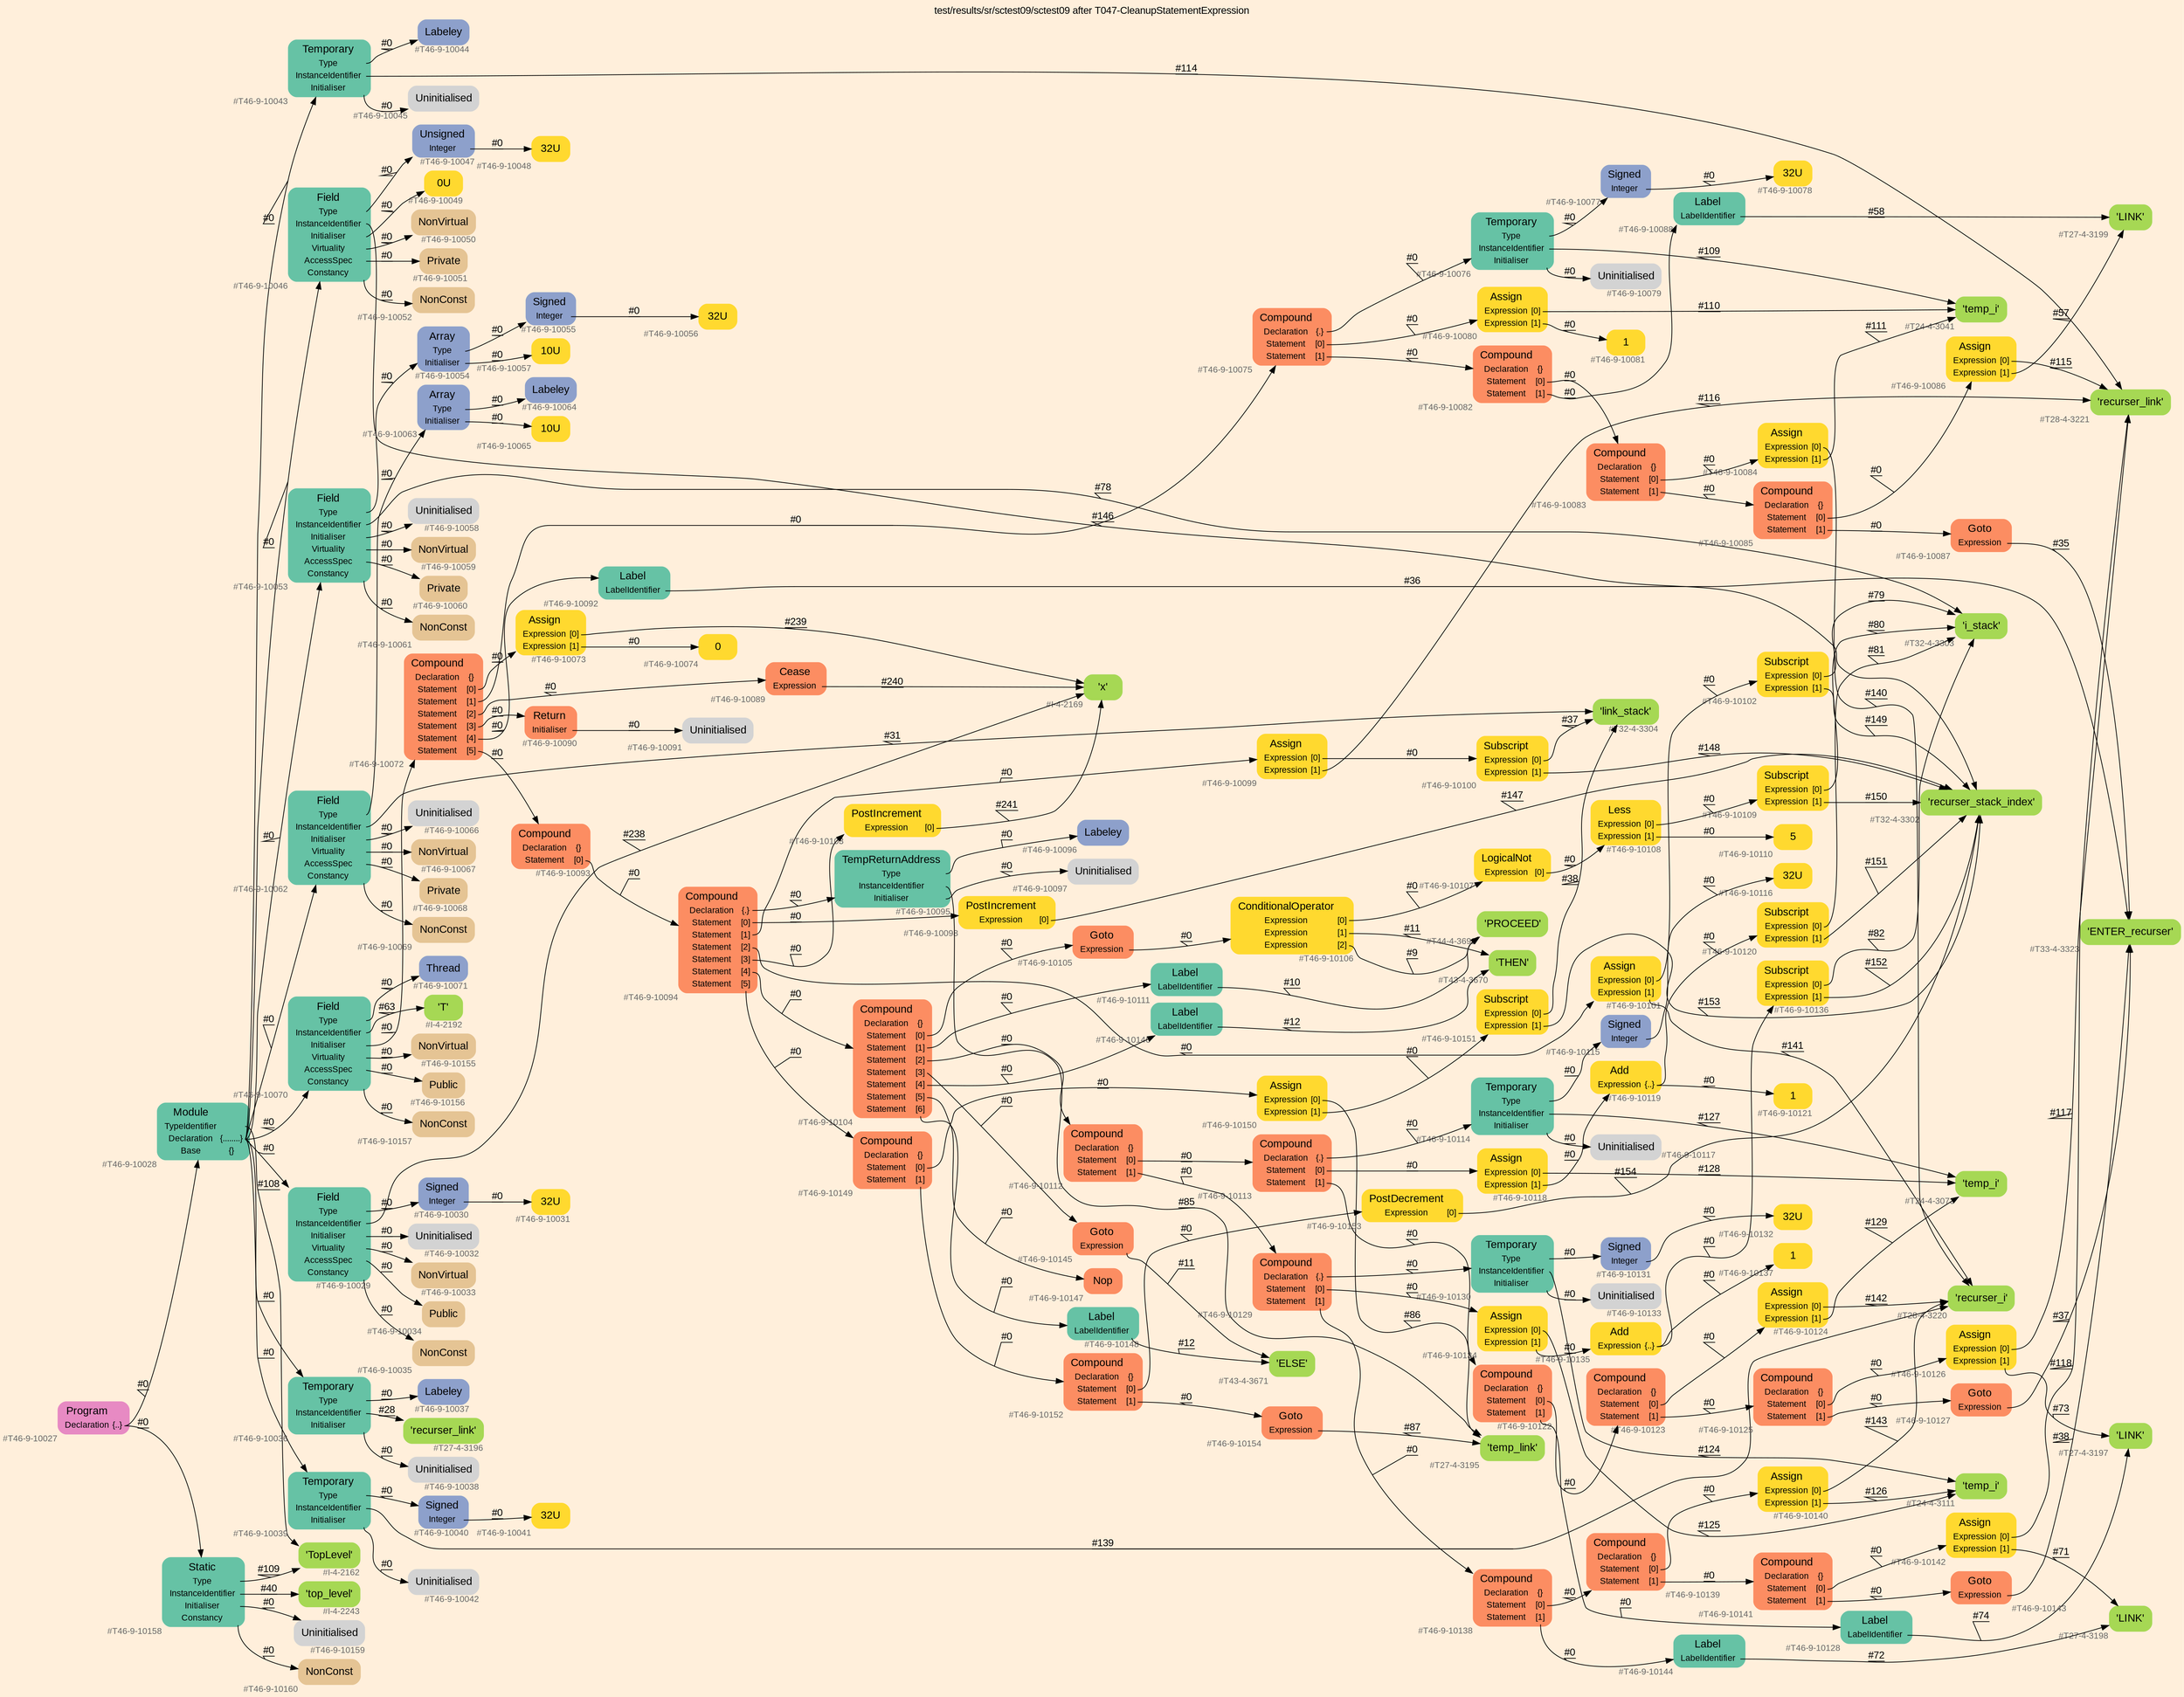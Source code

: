 digraph "test/results/sr/sctest09/sctest09 after T047-CleanupStatementExpression" {
label = "test/results/sr/sctest09/sctest09 after T047-CleanupStatementExpression"
labelloc = t
graph [
    rankdir = "LR"
    ranksep = 0.3
    bgcolor = antiquewhite1
    color = black
    fontcolor = black
    fontname = "Arial"
];
node [
    fontname = "Arial"
];
edge [
    fontname = "Arial"
];

// -------------------- node figure --------------------
// -------- block #T46-9-10027 ----------
"#T46-9-10027" [
    fillcolor = "/set28/4"
    xlabel = "#T46-9-10027"
    fontsize = "12"
    fontcolor = grey40
    shape = "plaintext"
    label = <<TABLE BORDER="0" CELLBORDER="0" CELLSPACING="0">
     <TR><TD><FONT COLOR="black" POINT-SIZE="15">Program</FONT></TD></TR>
     <TR><TD><FONT COLOR="black" POINT-SIZE="12">Declaration</FONT></TD><TD PORT="port0"><FONT COLOR="black" POINT-SIZE="12">{..}</FONT></TD></TR>
    </TABLE>>
    style = "rounded,filled"
];

// -------- block #T46-9-10028 ----------
"#T46-9-10028" [
    fillcolor = "/set28/1"
    xlabel = "#T46-9-10028"
    fontsize = "12"
    fontcolor = grey40
    shape = "plaintext"
    label = <<TABLE BORDER="0" CELLBORDER="0" CELLSPACING="0">
     <TR><TD><FONT COLOR="black" POINT-SIZE="15">Module</FONT></TD></TR>
     <TR><TD><FONT COLOR="black" POINT-SIZE="12">TypeIdentifier</FONT></TD><TD PORT="port0"></TD></TR>
     <TR><TD><FONT COLOR="black" POINT-SIZE="12">Declaration</FONT></TD><TD PORT="port1"><FONT COLOR="black" POINT-SIZE="12">{........}</FONT></TD></TR>
     <TR><TD><FONT COLOR="black" POINT-SIZE="12">Base</FONT></TD><TD PORT="port2"><FONT COLOR="black" POINT-SIZE="12">{}</FONT></TD></TR>
    </TABLE>>
    style = "rounded,filled"
];

// -------- block #I-4-2162 ----------
"#I-4-2162" [
    fillcolor = "/set28/5"
    xlabel = "#I-4-2162"
    fontsize = "12"
    fontcolor = grey40
    shape = "plaintext"
    label = <<TABLE BORDER="0" CELLBORDER="0" CELLSPACING="0">
     <TR><TD><FONT COLOR="black" POINT-SIZE="15">'TopLevel'</FONT></TD></TR>
    </TABLE>>
    style = "rounded,filled"
];

// -------- block #T46-9-10029 ----------
"#T46-9-10029" [
    fillcolor = "/set28/1"
    xlabel = "#T46-9-10029"
    fontsize = "12"
    fontcolor = grey40
    shape = "plaintext"
    label = <<TABLE BORDER="0" CELLBORDER="0" CELLSPACING="0">
     <TR><TD><FONT COLOR="black" POINT-SIZE="15">Field</FONT></TD></TR>
     <TR><TD><FONT COLOR="black" POINT-SIZE="12">Type</FONT></TD><TD PORT="port0"></TD></TR>
     <TR><TD><FONT COLOR="black" POINT-SIZE="12">InstanceIdentifier</FONT></TD><TD PORT="port1"></TD></TR>
     <TR><TD><FONT COLOR="black" POINT-SIZE="12">Initialiser</FONT></TD><TD PORT="port2"></TD></TR>
     <TR><TD><FONT COLOR="black" POINT-SIZE="12">Virtuality</FONT></TD><TD PORT="port3"></TD></TR>
     <TR><TD><FONT COLOR="black" POINT-SIZE="12">AccessSpec</FONT></TD><TD PORT="port4"></TD></TR>
     <TR><TD><FONT COLOR="black" POINT-SIZE="12">Constancy</FONT></TD><TD PORT="port5"></TD></TR>
    </TABLE>>
    style = "rounded,filled"
];

// -------- block #T46-9-10030 ----------
"#T46-9-10030" [
    fillcolor = "/set28/3"
    xlabel = "#T46-9-10030"
    fontsize = "12"
    fontcolor = grey40
    shape = "plaintext"
    label = <<TABLE BORDER="0" CELLBORDER="0" CELLSPACING="0">
     <TR><TD><FONT COLOR="black" POINT-SIZE="15">Signed</FONT></TD></TR>
     <TR><TD><FONT COLOR="black" POINT-SIZE="12">Integer</FONT></TD><TD PORT="port0"></TD></TR>
    </TABLE>>
    style = "rounded,filled"
];

// -------- block #T46-9-10031 ----------
"#T46-9-10031" [
    fillcolor = "/set28/6"
    xlabel = "#T46-9-10031"
    fontsize = "12"
    fontcolor = grey40
    shape = "plaintext"
    label = <<TABLE BORDER="0" CELLBORDER="0" CELLSPACING="0">
     <TR><TD><FONT COLOR="black" POINT-SIZE="15">32U</FONT></TD></TR>
    </TABLE>>
    style = "rounded,filled"
];

// -------- block #I-4-2169 ----------
"#I-4-2169" [
    fillcolor = "/set28/5"
    xlabel = "#I-4-2169"
    fontsize = "12"
    fontcolor = grey40
    shape = "plaintext"
    label = <<TABLE BORDER="0" CELLBORDER="0" CELLSPACING="0">
     <TR><TD><FONT COLOR="black" POINT-SIZE="15">'x'</FONT></TD></TR>
    </TABLE>>
    style = "rounded,filled"
];

// -------- block #T46-9-10032 ----------
"#T46-9-10032" [
    xlabel = "#T46-9-10032"
    fontsize = "12"
    fontcolor = grey40
    shape = "plaintext"
    label = <<TABLE BORDER="0" CELLBORDER="0" CELLSPACING="0">
     <TR><TD><FONT COLOR="black" POINT-SIZE="15">Uninitialised</FONT></TD></TR>
    </TABLE>>
    style = "rounded,filled"
];

// -------- block #T46-9-10033 ----------
"#T46-9-10033" [
    fillcolor = "/set28/7"
    xlabel = "#T46-9-10033"
    fontsize = "12"
    fontcolor = grey40
    shape = "plaintext"
    label = <<TABLE BORDER="0" CELLBORDER="0" CELLSPACING="0">
     <TR><TD><FONT COLOR="black" POINT-SIZE="15">NonVirtual</FONT></TD></TR>
    </TABLE>>
    style = "rounded,filled"
];

// -------- block #T46-9-10034 ----------
"#T46-9-10034" [
    fillcolor = "/set28/7"
    xlabel = "#T46-9-10034"
    fontsize = "12"
    fontcolor = grey40
    shape = "plaintext"
    label = <<TABLE BORDER="0" CELLBORDER="0" CELLSPACING="0">
     <TR><TD><FONT COLOR="black" POINT-SIZE="15">Public</FONT></TD></TR>
    </TABLE>>
    style = "rounded,filled"
];

// -------- block #T46-9-10035 ----------
"#T46-9-10035" [
    fillcolor = "/set28/7"
    xlabel = "#T46-9-10035"
    fontsize = "12"
    fontcolor = grey40
    shape = "plaintext"
    label = <<TABLE BORDER="0" CELLBORDER="0" CELLSPACING="0">
     <TR><TD><FONT COLOR="black" POINT-SIZE="15">NonConst</FONT></TD></TR>
    </TABLE>>
    style = "rounded,filled"
];

// -------- block #T46-9-10036 ----------
"#T46-9-10036" [
    fillcolor = "/set28/1"
    xlabel = "#T46-9-10036"
    fontsize = "12"
    fontcolor = grey40
    shape = "plaintext"
    label = <<TABLE BORDER="0" CELLBORDER="0" CELLSPACING="0">
     <TR><TD><FONT COLOR="black" POINT-SIZE="15">Temporary</FONT></TD></TR>
     <TR><TD><FONT COLOR="black" POINT-SIZE="12">Type</FONT></TD><TD PORT="port0"></TD></TR>
     <TR><TD><FONT COLOR="black" POINT-SIZE="12">InstanceIdentifier</FONT></TD><TD PORT="port1"></TD></TR>
     <TR><TD><FONT COLOR="black" POINT-SIZE="12">Initialiser</FONT></TD><TD PORT="port2"></TD></TR>
    </TABLE>>
    style = "rounded,filled"
];

// -------- block #T46-9-10037 ----------
"#T46-9-10037" [
    fillcolor = "/set28/3"
    xlabel = "#T46-9-10037"
    fontsize = "12"
    fontcolor = grey40
    shape = "plaintext"
    label = <<TABLE BORDER="0" CELLBORDER="0" CELLSPACING="0">
     <TR><TD><FONT COLOR="black" POINT-SIZE="15">Labeley</FONT></TD></TR>
    </TABLE>>
    style = "rounded,filled"
];

// -------- block #T27-4-3196 ----------
"#T27-4-3196" [
    fillcolor = "/set28/5"
    xlabel = "#T27-4-3196"
    fontsize = "12"
    fontcolor = grey40
    shape = "plaintext"
    label = <<TABLE BORDER="0" CELLBORDER="0" CELLSPACING="0">
     <TR><TD><FONT COLOR="black" POINT-SIZE="15">'recurser_link'</FONT></TD></TR>
    </TABLE>>
    style = "rounded,filled"
];

// -------- block #T46-9-10038 ----------
"#T46-9-10038" [
    xlabel = "#T46-9-10038"
    fontsize = "12"
    fontcolor = grey40
    shape = "plaintext"
    label = <<TABLE BORDER="0" CELLBORDER="0" CELLSPACING="0">
     <TR><TD><FONT COLOR="black" POINT-SIZE="15">Uninitialised</FONT></TD></TR>
    </TABLE>>
    style = "rounded,filled"
];

// -------- block #T46-9-10039 ----------
"#T46-9-10039" [
    fillcolor = "/set28/1"
    xlabel = "#T46-9-10039"
    fontsize = "12"
    fontcolor = grey40
    shape = "plaintext"
    label = <<TABLE BORDER="0" CELLBORDER="0" CELLSPACING="0">
     <TR><TD><FONT COLOR="black" POINT-SIZE="15">Temporary</FONT></TD></TR>
     <TR><TD><FONT COLOR="black" POINT-SIZE="12">Type</FONT></TD><TD PORT="port0"></TD></TR>
     <TR><TD><FONT COLOR="black" POINT-SIZE="12">InstanceIdentifier</FONT></TD><TD PORT="port1"></TD></TR>
     <TR><TD><FONT COLOR="black" POINT-SIZE="12">Initialiser</FONT></TD><TD PORT="port2"></TD></TR>
    </TABLE>>
    style = "rounded,filled"
];

// -------- block #T46-9-10040 ----------
"#T46-9-10040" [
    fillcolor = "/set28/3"
    xlabel = "#T46-9-10040"
    fontsize = "12"
    fontcolor = grey40
    shape = "plaintext"
    label = <<TABLE BORDER="0" CELLBORDER="0" CELLSPACING="0">
     <TR><TD><FONT COLOR="black" POINT-SIZE="15">Signed</FONT></TD></TR>
     <TR><TD><FONT COLOR="black" POINT-SIZE="12">Integer</FONT></TD><TD PORT="port0"></TD></TR>
    </TABLE>>
    style = "rounded,filled"
];

// -------- block #T46-9-10041 ----------
"#T46-9-10041" [
    fillcolor = "/set28/6"
    xlabel = "#T46-9-10041"
    fontsize = "12"
    fontcolor = grey40
    shape = "plaintext"
    label = <<TABLE BORDER="0" CELLBORDER="0" CELLSPACING="0">
     <TR><TD><FONT COLOR="black" POINT-SIZE="15">32U</FONT></TD></TR>
    </TABLE>>
    style = "rounded,filled"
];

// -------- block #T28-4-3220 ----------
"#T28-4-3220" [
    fillcolor = "/set28/5"
    xlabel = "#T28-4-3220"
    fontsize = "12"
    fontcolor = grey40
    shape = "plaintext"
    label = <<TABLE BORDER="0" CELLBORDER="0" CELLSPACING="0">
     <TR><TD><FONT COLOR="black" POINT-SIZE="15">'recurser_i'</FONT></TD></TR>
    </TABLE>>
    style = "rounded,filled"
];

// -------- block #T46-9-10042 ----------
"#T46-9-10042" [
    xlabel = "#T46-9-10042"
    fontsize = "12"
    fontcolor = grey40
    shape = "plaintext"
    label = <<TABLE BORDER="0" CELLBORDER="0" CELLSPACING="0">
     <TR><TD><FONT COLOR="black" POINT-SIZE="15">Uninitialised</FONT></TD></TR>
    </TABLE>>
    style = "rounded,filled"
];

// -------- block #T46-9-10043 ----------
"#T46-9-10043" [
    fillcolor = "/set28/1"
    xlabel = "#T46-9-10043"
    fontsize = "12"
    fontcolor = grey40
    shape = "plaintext"
    label = <<TABLE BORDER="0" CELLBORDER="0" CELLSPACING="0">
     <TR><TD><FONT COLOR="black" POINT-SIZE="15">Temporary</FONT></TD></TR>
     <TR><TD><FONT COLOR="black" POINT-SIZE="12">Type</FONT></TD><TD PORT="port0"></TD></TR>
     <TR><TD><FONT COLOR="black" POINT-SIZE="12">InstanceIdentifier</FONT></TD><TD PORT="port1"></TD></TR>
     <TR><TD><FONT COLOR="black" POINT-SIZE="12">Initialiser</FONT></TD><TD PORT="port2"></TD></TR>
    </TABLE>>
    style = "rounded,filled"
];

// -------- block #T46-9-10044 ----------
"#T46-9-10044" [
    fillcolor = "/set28/3"
    xlabel = "#T46-9-10044"
    fontsize = "12"
    fontcolor = grey40
    shape = "plaintext"
    label = <<TABLE BORDER="0" CELLBORDER="0" CELLSPACING="0">
     <TR><TD><FONT COLOR="black" POINT-SIZE="15">Labeley</FONT></TD></TR>
    </TABLE>>
    style = "rounded,filled"
];

// -------- block #T28-4-3221 ----------
"#T28-4-3221" [
    fillcolor = "/set28/5"
    xlabel = "#T28-4-3221"
    fontsize = "12"
    fontcolor = grey40
    shape = "plaintext"
    label = <<TABLE BORDER="0" CELLBORDER="0" CELLSPACING="0">
     <TR><TD><FONT COLOR="black" POINT-SIZE="15">'recurser_link'</FONT></TD></TR>
    </TABLE>>
    style = "rounded,filled"
];

// -------- block #T46-9-10045 ----------
"#T46-9-10045" [
    xlabel = "#T46-9-10045"
    fontsize = "12"
    fontcolor = grey40
    shape = "plaintext"
    label = <<TABLE BORDER="0" CELLBORDER="0" CELLSPACING="0">
     <TR><TD><FONT COLOR="black" POINT-SIZE="15">Uninitialised</FONT></TD></TR>
    </TABLE>>
    style = "rounded,filled"
];

// -------- block #T46-9-10046 ----------
"#T46-9-10046" [
    fillcolor = "/set28/1"
    xlabel = "#T46-9-10046"
    fontsize = "12"
    fontcolor = grey40
    shape = "plaintext"
    label = <<TABLE BORDER="0" CELLBORDER="0" CELLSPACING="0">
     <TR><TD><FONT COLOR="black" POINT-SIZE="15">Field</FONT></TD></TR>
     <TR><TD><FONT COLOR="black" POINT-SIZE="12">Type</FONT></TD><TD PORT="port0"></TD></TR>
     <TR><TD><FONT COLOR="black" POINT-SIZE="12">InstanceIdentifier</FONT></TD><TD PORT="port1"></TD></TR>
     <TR><TD><FONT COLOR="black" POINT-SIZE="12">Initialiser</FONT></TD><TD PORT="port2"></TD></TR>
     <TR><TD><FONT COLOR="black" POINT-SIZE="12">Virtuality</FONT></TD><TD PORT="port3"></TD></TR>
     <TR><TD><FONT COLOR="black" POINT-SIZE="12">AccessSpec</FONT></TD><TD PORT="port4"></TD></TR>
     <TR><TD><FONT COLOR="black" POINT-SIZE="12">Constancy</FONT></TD><TD PORT="port5"></TD></TR>
    </TABLE>>
    style = "rounded,filled"
];

// -------- block #T46-9-10047 ----------
"#T46-9-10047" [
    fillcolor = "/set28/3"
    xlabel = "#T46-9-10047"
    fontsize = "12"
    fontcolor = grey40
    shape = "plaintext"
    label = <<TABLE BORDER="0" CELLBORDER="0" CELLSPACING="0">
     <TR><TD><FONT COLOR="black" POINT-SIZE="15">Unsigned</FONT></TD></TR>
     <TR><TD><FONT COLOR="black" POINT-SIZE="12">Integer</FONT></TD><TD PORT="port0"></TD></TR>
    </TABLE>>
    style = "rounded,filled"
];

// -------- block #T46-9-10048 ----------
"#T46-9-10048" [
    fillcolor = "/set28/6"
    xlabel = "#T46-9-10048"
    fontsize = "12"
    fontcolor = grey40
    shape = "plaintext"
    label = <<TABLE BORDER="0" CELLBORDER="0" CELLSPACING="0">
     <TR><TD><FONT COLOR="black" POINT-SIZE="15">32U</FONT></TD></TR>
    </TABLE>>
    style = "rounded,filled"
];

// -------- block #T32-4-3302 ----------
"#T32-4-3302" [
    fillcolor = "/set28/5"
    xlabel = "#T32-4-3302"
    fontsize = "12"
    fontcolor = grey40
    shape = "plaintext"
    label = <<TABLE BORDER="0" CELLBORDER="0" CELLSPACING="0">
     <TR><TD><FONT COLOR="black" POINT-SIZE="15">'recurser_stack_index'</FONT></TD></TR>
    </TABLE>>
    style = "rounded,filled"
];

// -------- block #T46-9-10049 ----------
"#T46-9-10049" [
    fillcolor = "/set28/6"
    xlabel = "#T46-9-10049"
    fontsize = "12"
    fontcolor = grey40
    shape = "plaintext"
    label = <<TABLE BORDER="0" CELLBORDER="0" CELLSPACING="0">
     <TR><TD><FONT COLOR="black" POINT-SIZE="15">0U</FONT></TD></TR>
    </TABLE>>
    style = "rounded,filled"
];

// -------- block #T46-9-10050 ----------
"#T46-9-10050" [
    fillcolor = "/set28/7"
    xlabel = "#T46-9-10050"
    fontsize = "12"
    fontcolor = grey40
    shape = "plaintext"
    label = <<TABLE BORDER="0" CELLBORDER="0" CELLSPACING="0">
     <TR><TD><FONT COLOR="black" POINT-SIZE="15">NonVirtual</FONT></TD></TR>
    </TABLE>>
    style = "rounded,filled"
];

// -------- block #T46-9-10051 ----------
"#T46-9-10051" [
    fillcolor = "/set28/7"
    xlabel = "#T46-9-10051"
    fontsize = "12"
    fontcolor = grey40
    shape = "plaintext"
    label = <<TABLE BORDER="0" CELLBORDER="0" CELLSPACING="0">
     <TR><TD><FONT COLOR="black" POINT-SIZE="15">Private</FONT></TD></TR>
    </TABLE>>
    style = "rounded,filled"
];

// -------- block #T46-9-10052 ----------
"#T46-9-10052" [
    fillcolor = "/set28/7"
    xlabel = "#T46-9-10052"
    fontsize = "12"
    fontcolor = grey40
    shape = "plaintext"
    label = <<TABLE BORDER="0" CELLBORDER="0" CELLSPACING="0">
     <TR><TD><FONT COLOR="black" POINT-SIZE="15">NonConst</FONT></TD></TR>
    </TABLE>>
    style = "rounded,filled"
];

// -------- block #T46-9-10053 ----------
"#T46-9-10053" [
    fillcolor = "/set28/1"
    xlabel = "#T46-9-10053"
    fontsize = "12"
    fontcolor = grey40
    shape = "plaintext"
    label = <<TABLE BORDER="0" CELLBORDER="0" CELLSPACING="0">
     <TR><TD><FONT COLOR="black" POINT-SIZE="15">Field</FONT></TD></TR>
     <TR><TD><FONT COLOR="black" POINT-SIZE="12">Type</FONT></TD><TD PORT="port0"></TD></TR>
     <TR><TD><FONT COLOR="black" POINT-SIZE="12">InstanceIdentifier</FONT></TD><TD PORT="port1"></TD></TR>
     <TR><TD><FONT COLOR="black" POINT-SIZE="12">Initialiser</FONT></TD><TD PORT="port2"></TD></TR>
     <TR><TD><FONT COLOR="black" POINT-SIZE="12">Virtuality</FONT></TD><TD PORT="port3"></TD></TR>
     <TR><TD><FONT COLOR="black" POINT-SIZE="12">AccessSpec</FONT></TD><TD PORT="port4"></TD></TR>
     <TR><TD><FONT COLOR="black" POINT-SIZE="12">Constancy</FONT></TD><TD PORT="port5"></TD></TR>
    </TABLE>>
    style = "rounded,filled"
];

// -------- block #T46-9-10054 ----------
"#T46-9-10054" [
    fillcolor = "/set28/3"
    xlabel = "#T46-9-10054"
    fontsize = "12"
    fontcolor = grey40
    shape = "plaintext"
    label = <<TABLE BORDER="0" CELLBORDER="0" CELLSPACING="0">
     <TR><TD><FONT COLOR="black" POINT-SIZE="15">Array</FONT></TD></TR>
     <TR><TD><FONT COLOR="black" POINT-SIZE="12">Type</FONT></TD><TD PORT="port0"></TD></TR>
     <TR><TD><FONT COLOR="black" POINT-SIZE="12">Initialiser</FONT></TD><TD PORT="port1"></TD></TR>
    </TABLE>>
    style = "rounded,filled"
];

// -------- block #T46-9-10055 ----------
"#T46-9-10055" [
    fillcolor = "/set28/3"
    xlabel = "#T46-9-10055"
    fontsize = "12"
    fontcolor = grey40
    shape = "plaintext"
    label = <<TABLE BORDER="0" CELLBORDER="0" CELLSPACING="0">
     <TR><TD><FONT COLOR="black" POINT-SIZE="15">Signed</FONT></TD></TR>
     <TR><TD><FONT COLOR="black" POINT-SIZE="12">Integer</FONT></TD><TD PORT="port0"></TD></TR>
    </TABLE>>
    style = "rounded,filled"
];

// -------- block #T46-9-10056 ----------
"#T46-9-10056" [
    fillcolor = "/set28/6"
    xlabel = "#T46-9-10056"
    fontsize = "12"
    fontcolor = grey40
    shape = "plaintext"
    label = <<TABLE BORDER="0" CELLBORDER="0" CELLSPACING="0">
     <TR><TD><FONT COLOR="black" POINT-SIZE="15">32U</FONT></TD></TR>
    </TABLE>>
    style = "rounded,filled"
];

// -------- block #T46-9-10057 ----------
"#T46-9-10057" [
    fillcolor = "/set28/6"
    xlabel = "#T46-9-10057"
    fontsize = "12"
    fontcolor = grey40
    shape = "plaintext"
    label = <<TABLE BORDER="0" CELLBORDER="0" CELLSPACING="0">
     <TR><TD><FONT COLOR="black" POINT-SIZE="15">10U</FONT></TD></TR>
    </TABLE>>
    style = "rounded,filled"
];

// -------- block #T32-4-3303 ----------
"#T32-4-3303" [
    fillcolor = "/set28/5"
    xlabel = "#T32-4-3303"
    fontsize = "12"
    fontcolor = grey40
    shape = "plaintext"
    label = <<TABLE BORDER="0" CELLBORDER="0" CELLSPACING="0">
     <TR><TD><FONT COLOR="black" POINT-SIZE="15">'i_stack'</FONT></TD></TR>
    </TABLE>>
    style = "rounded,filled"
];

// -------- block #T46-9-10058 ----------
"#T46-9-10058" [
    xlabel = "#T46-9-10058"
    fontsize = "12"
    fontcolor = grey40
    shape = "plaintext"
    label = <<TABLE BORDER="0" CELLBORDER="0" CELLSPACING="0">
     <TR><TD><FONT COLOR="black" POINT-SIZE="15">Uninitialised</FONT></TD></TR>
    </TABLE>>
    style = "rounded,filled"
];

// -------- block #T46-9-10059 ----------
"#T46-9-10059" [
    fillcolor = "/set28/7"
    xlabel = "#T46-9-10059"
    fontsize = "12"
    fontcolor = grey40
    shape = "plaintext"
    label = <<TABLE BORDER="0" CELLBORDER="0" CELLSPACING="0">
     <TR><TD><FONT COLOR="black" POINT-SIZE="15">NonVirtual</FONT></TD></TR>
    </TABLE>>
    style = "rounded,filled"
];

// -------- block #T46-9-10060 ----------
"#T46-9-10060" [
    fillcolor = "/set28/7"
    xlabel = "#T46-9-10060"
    fontsize = "12"
    fontcolor = grey40
    shape = "plaintext"
    label = <<TABLE BORDER="0" CELLBORDER="0" CELLSPACING="0">
     <TR><TD><FONT COLOR="black" POINT-SIZE="15">Private</FONT></TD></TR>
    </TABLE>>
    style = "rounded,filled"
];

// -------- block #T46-9-10061 ----------
"#T46-9-10061" [
    fillcolor = "/set28/7"
    xlabel = "#T46-9-10061"
    fontsize = "12"
    fontcolor = grey40
    shape = "plaintext"
    label = <<TABLE BORDER="0" CELLBORDER="0" CELLSPACING="0">
     <TR><TD><FONT COLOR="black" POINT-SIZE="15">NonConst</FONT></TD></TR>
    </TABLE>>
    style = "rounded,filled"
];

// -------- block #T46-9-10062 ----------
"#T46-9-10062" [
    fillcolor = "/set28/1"
    xlabel = "#T46-9-10062"
    fontsize = "12"
    fontcolor = grey40
    shape = "plaintext"
    label = <<TABLE BORDER="0" CELLBORDER="0" CELLSPACING="0">
     <TR><TD><FONT COLOR="black" POINT-SIZE="15">Field</FONT></TD></TR>
     <TR><TD><FONT COLOR="black" POINT-SIZE="12">Type</FONT></TD><TD PORT="port0"></TD></TR>
     <TR><TD><FONT COLOR="black" POINT-SIZE="12">InstanceIdentifier</FONT></TD><TD PORT="port1"></TD></TR>
     <TR><TD><FONT COLOR="black" POINT-SIZE="12">Initialiser</FONT></TD><TD PORT="port2"></TD></TR>
     <TR><TD><FONT COLOR="black" POINT-SIZE="12">Virtuality</FONT></TD><TD PORT="port3"></TD></TR>
     <TR><TD><FONT COLOR="black" POINT-SIZE="12">AccessSpec</FONT></TD><TD PORT="port4"></TD></TR>
     <TR><TD><FONT COLOR="black" POINT-SIZE="12">Constancy</FONT></TD><TD PORT="port5"></TD></TR>
    </TABLE>>
    style = "rounded,filled"
];

// -------- block #T46-9-10063 ----------
"#T46-9-10063" [
    fillcolor = "/set28/3"
    xlabel = "#T46-9-10063"
    fontsize = "12"
    fontcolor = grey40
    shape = "plaintext"
    label = <<TABLE BORDER="0" CELLBORDER="0" CELLSPACING="0">
     <TR><TD><FONT COLOR="black" POINT-SIZE="15">Array</FONT></TD></TR>
     <TR><TD><FONT COLOR="black" POINT-SIZE="12">Type</FONT></TD><TD PORT="port0"></TD></TR>
     <TR><TD><FONT COLOR="black" POINT-SIZE="12">Initialiser</FONT></TD><TD PORT="port1"></TD></TR>
    </TABLE>>
    style = "rounded,filled"
];

// -------- block #T46-9-10064 ----------
"#T46-9-10064" [
    fillcolor = "/set28/3"
    xlabel = "#T46-9-10064"
    fontsize = "12"
    fontcolor = grey40
    shape = "plaintext"
    label = <<TABLE BORDER="0" CELLBORDER="0" CELLSPACING="0">
     <TR><TD><FONT COLOR="black" POINT-SIZE="15">Labeley</FONT></TD></TR>
    </TABLE>>
    style = "rounded,filled"
];

// -------- block #T46-9-10065 ----------
"#T46-9-10065" [
    fillcolor = "/set28/6"
    xlabel = "#T46-9-10065"
    fontsize = "12"
    fontcolor = grey40
    shape = "plaintext"
    label = <<TABLE BORDER="0" CELLBORDER="0" CELLSPACING="0">
     <TR><TD><FONT COLOR="black" POINT-SIZE="15">10U</FONT></TD></TR>
    </TABLE>>
    style = "rounded,filled"
];

// -------- block #T32-4-3304 ----------
"#T32-4-3304" [
    fillcolor = "/set28/5"
    xlabel = "#T32-4-3304"
    fontsize = "12"
    fontcolor = grey40
    shape = "plaintext"
    label = <<TABLE BORDER="0" CELLBORDER="0" CELLSPACING="0">
     <TR><TD><FONT COLOR="black" POINT-SIZE="15">'link_stack'</FONT></TD></TR>
    </TABLE>>
    style = "rounded,filled"
];

// -------- block #T46-9-10066 ----------
"#T46-9-10066" [
    xlabel = "#T46-9-10066"
    fontsize = "12"
    fontcolor = grey40
    shape = "plaintext"
    label = <<TABLE BORDER="0" CELLBORDER="0" CELLSPACING="0">
     <TR><TD><FONT COLOR="black" POINT-SIZE="15">Uninitialised</FONT></TD></TR>
    </TABLE>>
    style = "rounded,filled"
];

// -------- block #T46-9-10067 ----------
"#T46-9-10067" [
    fillcolor = "/set28/7"
    xlabel = "#T46-9-10067"
    fontsize = "12"
    fontcolor = grey40
    shape = "plaintext"
    label = <<TABLE BORDER="0" CELLBORDER="0" CELLSPACING="0">
     <TR><TD><FONT COLOR="black" POINT-SIZE="15">NonVirtual</FONT></TD></TR>
    </TABLE>>
    style = "rounded,filled"
];

// -------- block #T46-9-10068 ----------
"#T46-9-10068" [
    fillcolor = "/set28/7"
    xlabel = "#T46-9-10068"
    fontsize = "12"
    fontcolor = grey40
    shape = "plaintext"
    label = <<TABLE BORDER="0" CELLBORDER="0" CELLSPACING="0">
     <TR><TD><FONT COLOR="black" POINT-SIZE="15">Private</FONT></TD></TR>
    </TABLE>>
    style = "rounded,filled"
];

// -------- block #T46-9-10069 ----------
"#T46-9-10069" [
    fillcolor = "/set28/7"
    xlabel = "#T46-9-10069"
    fontsize = "12"
    fontcolor = grey40
    shape = "plaintext"
    label = <<TABLE BORDER="0" CELLBORDER="0" CELLSPACING="0">
     <TR><TD><FONT COLOR="black" POINT-SIZE="15">NonConst</FONT></TD></TR>
    </TABLE>>
    style = "rounded,filled"
];

// -------- block #T46-9-10070 ----------
"#T46-9-10070" [
    fillcolor = "/set28/1"
    xlabel = "#T46-9-10070"
    fontsize = "12"
    fontcolor = grey40
    shape = "plaintext"
    label = <<TABLE BORDER="0" CELLBORDER="0" CELLSPACING="0">
     <TR><TD><FONT COLOR="black" POINT-SIZE="15">Field</FONT></TD></TR>
     <TR><TD><FONT COLOR="black" POINT-SIZE="12">Type</FONT></TD><TD PORT="port0"></TD></TR>
     <TR><TD><FONT COLOR="black" POINT-SIZE="12">InstanceIdentifier</FONT></TD><TD PORT="port1"></TD></TR>
     <TR><TD><FONT COLOR="black" POINT-SIZE="12">Initialiser</FONT></TD><TD PORT="port2"></TD></TR>
     <TR><TD><FONT COLOR="black" POINT-SIZE="12">Virtuality</FONT></TD><TD PORT="port3"></TD></TR>
     <TR><TD><FONT COLOR="black" POINT-SIZE="12">AccessSpec</FONT></TD><TD PORT="port4"></TD></TR>
     <TR><TD><FONT COLOR="black" POINT-SIZE="12">Constancy</FONT></TD><TD PORT="port5"></TD></TR>
    </TABLE>>
    style = "rounded,filled"
];

// -------- block #T46-9-10071 ----------
"#T46-9-10071" [
    fillcolor = "/set28/3"
    xlabel = "#T46-9-10071"
    fontsize = "12"
    fontcolor = grey40
    shape = "plaintext"
    label = <<TABLE BORDER="0" CELLBORDER="0" CELLSPACING="0">
     <TR><TD><FONT COLOR="black" POINT-SIZE="15">Thread</FONT></TD></TR>
    </TABLE>>
    style = "rounded,filled"
];

// -------- block #I-4-2192 ----------
"#I-4-2192" [
    fillcolor = "/set28/5"
    xlabel = "#I-4-2192"
    fontsize = "12"
    fontcolor = grey40
    shape = "plaintext"
    label = <<TABLE BORDER="0" CELLBORDER="0" CELLSPACING="0">
     <TR><TD><FONT COLOR="black" POINT-SIZE="15">'T'</FONT></TD></TR>
    </TABLE>>
    style = "rounded,filled"
];

// -------- block #T46-9-10072 ----------
"#T46-9-10072" [
    fillcolor = "/set28/2"
    xlabel = "#T46-9-10072"
    fontsize = "12"
    fontcolor = grey40
    shape = "plaintext"
    label = <<TABLE BORDER="0" CELLBORDER="0" CELLSPACING="0">
     <TR><TD><FONT COLOR="black" POINT-SIZE="15">Compound</FONT></TD></TR>
     <TR><TD><FONT COLOR="black" POINT-SIZE="12">Declaration</FONT></TD><TD PORT="port0"><FONT COLOR="black" POINT-SIZE="12">{}</FONT></TD></TR>
     <TR><TD><FONT COLOR="black" POINT-SIZE="12">Statement</FONT></TD><TD PORT="port1"><FONT COLOR="black" POINT-SIZE="12">[0]</FONT></TD></TR>
     <TR><TD><FONT COLOR="black" POINT-SIZE="12">Statement</FONT></TD><TD PORT="port2"><FONT COLOR="black" POINT-SIZE="12">[1]</FONT></TD></TR>
     <TR><TD><FONT COLOR="black" POINT-SIZE="12">Statement</FONT></TD><TD PORT="port3"><FONT COLOR="black" POINT-SIZE="12">[2]</FONT></TD></TR>
     <TR><TD><FONT COLOR="black" POINT-SIZE="12">Statement</FONT></TD><TD PORT="port4"><FONT COLOR="black" POINT-SIZE="12">[3]</FONT></TD></TR>
     <TR><TD><FONT COLOR="black" POINT-SIZE="12">Statement</FONT></TD><TD PORT="port5"><FONT COLOR="black" POINT-SIZE="12">[4]</FONT></TD></TR>
     <TR><TD><FONT COLOR="black" POINT-SIZE="12">Statement</FONT></TD><TD PORT="port6"><FONT COLOR="black" POINT-SIZE="12">[5]</FONT></TD></TR>
    </TABLE>>
    style = "rounded,filled"
];

// -------- block #T46-9-10073 ----------
"#T46-9-10073" [
    fillcolor = "/set28/6"
    xlabel = "#T46-9-10073"
    fontsize = "12"
    fontcolor = grey40
    shape = "plaintext"
    label = <<TABLE BORDER="0" CELLBORDER="0" CELLSPACING="0">
     <TR><TD><FONT COLOR="black" POINT-SIZE="15">Assign</FONT></TD></TR>
     <TR><TD><FONT COLOR="black" POINT-SIZE="12">Expression</FONT></TD><TD PORT="port0"><FONT COLOR="black" POINT-SIZE="12">[0]</FONT></TD></TR>
     <TR><TD><FONT COLOR="black" POINT-SIZE="12">Expression</FONT></TD><TD PORT="port1"><FONT COLOR="black" POINT-SIZE="12">[1]</FONT></TD></TR>
    </TABLE>>
    style = "rounded,filled"
];

// -------- block #T46-9-10074 ----------
"#T46-9-10074" [
    fillcolor = "/set28/6"
    xlabel = "#T46-9-10074"
    fontsize = "12"
    fontcolor = grey40
    shape = "plaintext"
    label = <<TABLE BORDER="0" CELLBORDER="0" CELLSPACING="0">
     <TR><TD><FONT COLOR="black" POINT-SIZE="15">0</FONT></TD></TR>
    </TABLE>>
    style = "rounded,filled"
];

// -------- block #T46-9-10075 ----------
"#T46-9-10075" [
    fillcolor = "/set28/2"
    xlabel = "#T46-9-10075"
    fontsize = "12"
    fontcolor = grey40
    shape = "plaintext"
    label = <<TABLE BORDER="0" CELLBORDER="0" CELLSPACING="0">
     <TR><TD><FONT COLOR="black" POINT-SIZE="15">Compound</FONT></TD></TR>
     <TR><TD><FONT COLOR="black" POINT-SIZE="12">Declaration</FONT></TD><TD PORT="port0"><FONT COLOR="black" POINT-SIZE="12">{.}</FONT></TD></TR>
     <TR><TD><FONT COLOR="black" POINT-SIZE="12">Statement</FONT></TD><TD PORT="port1"><FONT COLOR="black" POINT-SIZE="12">[0]</FONT></TD></TR>
     <TR><TD><FONT COLOR="black" POINT-SIZE="12">Statement</FONT></TD><TD PORT="port2"><FONT COLOR="black" POINT-SIZE="12">[1]</FONT></TD></TR>
    </TABLE>>
    style = "rounded,filled"
];

// -------- block #T46-9-10076 ----------
"#T46-9-10076" [
    fillcolor = "/set28/1"
    xlabel = "#T46-9-10076"
    fontsize = "12"
    fontcolor = grey40
    shape = "plaintext"
    label = <<TABLE BORDER="0" CELLBORDER="0" CELLSPACING="0">
     <TR><TD><FONT COLOR="black" POINT-SIZE="15">Temporary</FONT></TD></TR>
     <TR><TD><FONT COLOR="black" POINT-SIZE="12">Type</FONT></TD><TD PORT="port0"></TD></TR>
     <TR><TD><FONT COLOR="black" POINT-SIZE="12">InstanceIdentifier</FONT></TD><TD PORT="port1"></TD></TR>
     <TR><TD><FONT COLOR="black" POINT-SIZE="12">Initialiser</FONT></TD><TD PORT="port2"></TD></TR>
    </TABLE>>
    style = "rounded,filled"
];

// -------- block #T46-9-10077 ----------
"#T46-9-10077" [
    fillcolor = "/set28/3"
    xlabel = "#T46-9-10077"
    fontsize = "12"
    fontcolor = grey40
    shape = "plaintext"
    label = <<TABLE BORDER="0" CELLBORDER="0" CELLSPACING="0">
     <TR><TD><FONT COLOR="black" POINT-SIZE="15">Signed</FONT></TD></TR>
     <TR><TD><FONT COLOR="black" POINT-SIZE="12">Integer</FONT></TD><TD PORT="port0"></TD></TR>
    </TABLE>>
    style = "rounded,filled"
];

// -------- block #T46-9-10078 ----------
"#T46-9-10078" [
    fillcolor = "/set28/6"
    xlabel = "#T46-9-10078"
    fontsize = "12"
    fontcolor = grey40
    shape = "plaintext"
    label = <<TABLE BORDER="0" CELLBORDER="0" CELLSPACING="0">
     <TR><TD><FONT COLOR="black" POINT-SIZE="15">32U</FONT></TD></TR>
    </TABLE>>
    style = "rounded,filled"
];

// -------- block #T24-4-3041 ----------
"#T24-4-3041" [
    fillcolor = "/set28/5"
    xlabel = "#T24-4-3041"
    fontsize = "12"
    fontcolor = grey40
    shape = "plaintext"
    label = <<TABLE BORDER="0" CELLBORDER="0" CELLSPACING="0">
     <TR><TD><FONT COLOR="black" POINT-SIZE="15">'temp_i'</FONT></TD></TR>
    </TABLE>>
    style = "rounded,filled"
];

// -------- block #T46-9-10079 ----------
"#T46-9-10079" [
    xlabel = "#T46-9-10079"
    fontsize = "12"
    fontcolor = grey40
    shape = "plaintext"
    label = <<TABLE BORDER="0" CELLBORDER="0" CELLSPACING="0">
     <TR><TD><FONT COLOR="black" POINT-SIZE="15">Uninitialised</FONT></TD></TR>
    </TABLE>>
    style = "rounded,filled"
];

// -------- block #T46-9-10080 ----------
"#T46-9-10080" [
    fillcolor = "/set28/6"
    xlabel = "#T46-9-10080"
    fontsize = "12"
    fontcolor = grey40
    shape = "plaintext"
    label = <<TABLE BORDER="0" CELLBORDER="0" CELLSPACING="0">
     <TR><TD><FONT COLOR="black" POINT-SIZE="15">Assign</FONT></TD></TR>
     <TR><TD><FONT COLOR="black" POINT-SIZE="12">Expression</FONT></TD><TD PORT="port0"><FONT COLOR="black" POINT-SIZE="12">[0]</FONT></TD></TR>
     <TR><TD><FONT COLOR="black" POINT-SIZE="12">Expression</FONT></TD><TD PORT="port1"><FONT COLOR="black" POINT-SIZE="12">[1]</FONT></TD></TR>
    </TABLE>>
    style = "rounded,filled"
];

// -------- block #T46-9-10081 ----------
"#T46-9-10081" [
    fillcolor = "/set28/6"
    xlabel = "#T46-9-10081"
    fontsize = "12"
    fontcolor = grey40
    shape = "plaintext"
    label = <<TABLE BORDER="0" CELLBORDER="0" CELLSPACING="0">
     <TR><TD><FONT COLOR="black" POINT-SIZE="15">1</FONT></TD></TR>
    </TABLE>>
    style = "rounded,filled"
];

// -------- block #T46-9-10082 ----------
"#T46-9-10082" [
    fillcolor = "/set28/2"
    xlabel = "#T46-9-10082"
    fontsize = "12"
    fontcolor = grey40
    shape = "plaintext"
    label = <<TABLE BORDER="0" CELLBORDER="0" CELLSPACING="0">
     <TR><TD><FONT COLOR="black" POINT-SIZE="15">Compound</FONT></TD></TR>
     <TR><TD><FONT COLOR="black" POINT-SIZE="12">Declaration</FONT></TD><TD PORT="port0"><FONT COLOR="black" POINT-SIZE="12">{}</FONT></TD></TR>
     <TR><TD><FONT COLOR="black" POINT-SIZE="12">Statement</FONT></TD><TD PORT="port1"><FONT COLOR="black" POINT-SIZE="12">[0]</FONT></TD></TR>
     <TR><TD><FONT COLOR="black" POINT-SIZE="12">Statement</FONT></TD><TD PORT="port2"><FONT COLOR="black" POINT-SIZE="12">[1]</FONT></TD></TR>
    </TABLE>>
    style = "rounded,filled"
];

// -------- block #T46-9-10083 ----------
"#T46-9-10083" [
    fillcolor = "/set28/2"
    xlabel = "#T46-9-10083"
    fontsize = "12"
    fontcolor = grey40
    shape = "plaintext"
    label = <<TABLE BORDER="0" CELLBORDER="0" CELLSPACING="0">
     <TR><TD><FONT COLOR="black" POINT-SIZE="15">Compound</FONT></TD></TR>
     <TR><TD><FONT COLOR="black" POINT-SIZE="12">Declaration</FONT></TD><TD PORT="port0"><FONT COLOR="black" POINT-SIZE="12">{}</FONT></TD></TR>
     <TR><TD><FONT COLOR="black" POINT-SIZE="12">Statement</FONT></TD><TD PORT="port1"><FONT COLOR="black" POINT-SIZE="12">[0]</FONT></TD></TR>
     <TR><TD><FONT COLOR="black" POINT-SIZE="12">Statement</FONT></TD><TD PORT="port2"><FONT COLOR="black" POINT-SIZE="12">[1]</FONT></TD></TR>
    </TABLE>>
    style = "rounded,filled"
];

// -------- block #T46-9-10084 ----------
"#T46-9-10084" [
    fillcolor = "/set28/6"
    xlabel = "#T46-9-10084"
    fontsize = "12"
    fontcolor = grey40
    shape = "plaintext"
    label = <<TABLE BORDER="0" CELLBORDER="0" CELLSPACING="0">
     <TR><TD><FONT COLOR="black" POINT-SIZE="15">Assign</FONT></TD></TR>
     <TR><TD><FONT COLOR="black" POINT-SIZE="12">Expression</FONT></TD><TD PORT="port0"><FONT COLOR="black" POINT-SIZE="12">[0]</FONT></TD></TR>
     <TR><TD><FONT COLOR="black" POINT-SIZE="12">Expression</FONT></TD><TD PORT="port1"><FONT COLOR="black" POINT-SIZE="12">[1]</FONT></TD></TR>
    </TABLE>>
    style = "rounded,filled"
];

// -------- block #T46-9-10085 ----------
"#T46-9-10085" [
    fillcolor = "/set28/2"
    xlabel = "#T46-9-10085"
    fontsize = "12"
    fontcolor = grey40
    shape = "plaintext"
    label = <<TABLE BORDER="0" CELLBORDER="0" CELLSPACING="0">
     <TR><TD><FONT COLOR="black" POINT-SIZE="15">Compound</FONT></TD></TR>
     <TR><TD><FONT COLOR="black" POINT-SIZE="12">Declaration</FONT></TD><TD PORT="port0"><FONT COLOR="black" POINT-SIZE="12">{}</FONT></TD></TR>
     <TR><TD><FONT COLOR="black" POINT-SIZE="12">Statement</FONT></TD><TD PORT="port1"><FONT COLOR="black" POINT-SIZE="12">[0]</FONT></TD></TR>
     <TR><TD><FONT COLOR="black" POINT-SIZE="12">Statement</FONT></TD><TD PORT="port2"><FONT COLOR="black" POINT-SIZE="12">[1]</FONT></TD></TR>
    </TABLE>>
    style = "rounded,filled"
];

// -------- block #T46-9-10086 ----------
"#T46-9-10086" [
    fillcolor = "/set28/6"
    xlabel = "#T46-9-10086"
    fontsize = "12"
    fontcolor = grey40
    shape = "plaintext"
    label = <<TABLE BORDER="0" CELLBORDER="0" CELLSPACING="0">
     <TR><TD><FONT COLOR="black" POINT-SIZE="15">Assign</FONT></TD></TR>
     <TR><TD><FONT COLOR="black" POINT-SIZE="12">Expression</FONT></TD><TD PORT="port0"><FONT COLOR="black" POINT-SIZE="12">[0]</FONT></TD></TR>
     <TR><TD><FONT COLOR="black" POINT-SIZE="12">Expression</FONT></TD><TD PORT="port1"><FONT COLOR="black" POINT-SIZE="12">[1]</FONT></TD></TR>
    </TABLE>>
    style = "rounded,filled"
];

// -------- block #T27-4-3199 ----------
"#T27-4-3199" [
    fillcolor = "/set28/5"
    xlabel = "#T27-4-3199"
    fontsize = "12"
    fontcolor = grey40
    shape = "plaintext"
    label = <<TABLE BORDER="0" CELLBORDER="0" CELLSPACING="0">
     <TR><TD><FONT COLOR="black" POINT-SIZE="15">'LINK'</FONT></TD></TR>
    </TABLE>>
    style = "rounded,filled"
];

// -------- block #T46-9-10087 ----------
"#T46-9-10087" [
    fillcolor = "/set28/2"
    xlabel = "#T46-9-10087"
    fontsize = "12"
    fontcolor = grey40
    shape = "plaintext"
    label = <<TABLE BORDER="0" CELLBORDER="0" CELLSPACING="0">
     <TR><TD><FONT COLOR="black" POINT-SIZE="15">Goto</FONT></TD></TR>
     <TR><TD><FONT COLOR="black" POINT-SIZE="12">Expression</FONT></TD><TD PORT="port0"></TD></TR>
    </TABLE>>
    style = "rounded,filled"
];

// -------- block #T33-4-3323 ----------
"#T33-4-3323" [
    fillcolor = "/set28/5"
    xlabel = "#T33-4-3323"
    fontsize = "12"
    fontcolor = grey40
    shape = "plaintext"
    label = <<TABLE BORDER="0" CELLBORDER="0" CELLSPACING="0">
     <TR><TD><FONT COLOR="black" POINT-SIZE="15">'ENTER_recurser'</FONT></TD></TR>
    </TABLE>>
    style = "rounded,filled"
];

// -------- block #T46-9-10088 ----------
"#T46-9-10088" [
    fillcolor = "/set28/1"
    xlabel = "#T46-9-10088"
    fontsize = "12"
    fontcolor = grey40
    shape = "plaintext"
    label = <<TABLE BORDER="0" CELLBORDER="0" CELLSPACING="0">
     <TR><TD><FONT COLOR="black" POINT-SIZE="15">Label</FONT></TD></TR>
     <TR><TD><FONT COLOR="black" POINT-SIZE="12">LabelIdentifier</FONT></TD><TD PORT="port0"></TD></TR>
    </TABLE>>
    style = "rounded,filled"
];

// -------- block #T46-9-10089 ----------
"#T46-9-10089" [
    fillcolor = "/set28/2"
    xlabel = "#T46-9-10089"
    fontsize = "12"
    fontcolor = grey40
    shape = "plaintext"
    label = <<TABLE BORDER="0" CELLBORDER="0" CELLSPACING="0">
     <TR><TD><FONT COLOR="black" POINT-SIZE="15">Cease</FONT></TD></TR>
     <TR><TD><FONT COLOR="black" POINT-SIZE="12">Expression</FONT></TD><TD PORT="port0"></TD></TR>
    </TABLE>>
    style = "rounded,filled"
];

// -------- block #T46-9-10090 ----------
"#T46-9-10090" [
    fillcolor = "/set28/2"
    xlabel = "#T46-9-10090"
    fontsize = "12"
    fontcolor = grey40
    shape = "plaintext"
    label = <<TABLE BORDER="0" CELLBORDER="0" CELLSPACING="0">
     <TR><TD><FONT COLOR="black" POINT-SIZE="15">Return</FONT></TD></TR>
     <TR><TD><FONT COLOR="black" POINT-SIZE="12">Initialiser</FONT></TD><TD PORT="port0"></TD></TR>
    </TABLE>>
    style = "rounded,filled"
];

// -------- block #T46-9-10091 ----------
"#T46-9-10091" [
    xlabel = "#T46-9-10091"
    fontsize = "12"
    fontcolor = grey40
    shape = "plaintext"
    label = <<TABLE BORDER="0" CELLBORDER="0" CELLSPACING="0">
     <TR><TD><FONT COLOR="black" POINT-SIZE="15">Uninitialised</FONT></TD></TR>
    </TABLE>>
    style = "rounded,filled"
];

// -------- block #T46-9-10092 ----------
"#T46-9-10092" [
    fillcolor = "/set28/1"
    xlabel = "#T46-9-10092"
    fontsize = "12"
    fontcolor = grey40
    shape = "plaintext"
    label = <<TABLE BORDER="0" CELLBORDER="0" CELLSPACING="0">
     <TR><TD><FONT COLOR="black" POINT-SIZE="15">Label</FONT></TD></TR>
     <TR><TD><FONT COLOR="black" POINT-SIZE="12">LabelIdentifier</FONT></TD><TD PORT="port0"></TD></TR>
    </TABLE>>
    style = "rounded,filled"
];

// -------- block #T46-9-10093 ----------
"#T46-9-10093" [
    fillcolor = "/set28/2"
    xlabel = "#T46-9-10093"
    fontsize = "12"
    fontcolor = grey40
    shape = "plaintext"
    label = <<TABLE BORDER="0" CELLBORDER="0" CELLSPACING="0">
     <TR><TD><FONT COLOR="black" POINT-SIZE="15">Compound</FONT></TD></TR>
     <TR><TD><FONT COLOR="black" POINT-SIZE="12">Declaration</FONT></TD><TD PORT="port0"><FONT COLOR="black" POINT-SIZE="12">{}</FONT></TD></TR>
     <TR><TD><FONT COLOR="black" POINT-SIZE="12">Statement</FONT></TD><TD PORT="port1"><FONT COLOR="black" POINT-SIZE="12">[0]</FONT></TD></TR>
    </TABLE>>
    style = "rounded,filled"
];

// -------- block #T46-9-10094 ----------
"#T46-9-10094" [
    fillcolor = "/set28/2"
    xlabel = "#T46-9-10094"
    fontsize = "12"
    fontcolor = grey40
    shape = "plaintext"
    label = <<TABLE BORDER="0" CELLBORDER="0" CELLSPACING="0">
     <TR><TD><FONT COLOR="black" POINT-SIZE="15">Compound</FONT></TD></TR>
     <TR><TD><FONT COLOR="black" POINT-SIZE="12">Declaration</FONT></TD><TD PORT="port0"><FONT COLOR="black" POINT-SIZE="12">{.}</FONT></TD></TR>
     <TR><TD><FONT COLOR="black" POINT-SIZE="12">Statement</FONT></TD><TD PORT="port1"><FONT COLOR="black" POINT-SIZE="12">[0]</FONT></TD></TR>
     <TR><TD><FONT COLOR="black" POINT-SIZE="12">Statement</FONT></TD><TD PORT="port2"><FONT COLOR="black" POINT-SIZE="12">[1]</FONT></TD></TR>
     <TR><TD><FONT COLOR="black" POINT-SIZE="12">Statement</FONT></TD><TD PORT="port3"><FONT COLOR="black" POINT-SIZE="12">[2]</FONT></TD></TR>
     <TR><TD><FONT COLOR="black" POINT-SIZE="12">Statement</FONT></TD><TD PORT="port4"><FONT COLOR="black" POINT-SIZE="12">[3]</FONT></TD></TR>
     <TR><TD><FONT COLOR="black" POINT-SIZE="12">Statement</FONT></TD><TD PORT="port5"><FONT COLOR="black" POINT-SIZE="12">[4]</FONT></TD></TR>
     <TR><TD><FONT COLOR="black" POINT-SIZE="12">Statement</FONT></TD><TD PORT="port6"><FONT COLOR="black" POINT-SIZE="12">[5]</FONT></TD></TR>
    </TABLE>>
    style = "rounded,filled"
];

// -------- block #T46-9-10095 ----------
"#T46-9-10095" [
    fillcolor = "/set28/1"
    xlabel = "#T46-9-10095"
    fontsize = "12"
    fontcolor = grey40
    shape = "plaintext"
    label = <<TABLE BORDER="0" CELLBORDER="0" CELLSPACING="0">
     <TR><TD><FONT COLOR="black" POINT-SIZE="15">TempReturnAddress</FONT></TD></TR>
     <TR><TD><FONT COLOR="black" POINT-SIZE="12">Type</FONT></TD><TD PORT="port0"></TD></TR>
     <TR><TD><FONT COLOR="black" POINT-SIZE="12">InstanceIdentifier</FONT></TD><TD PORT="port1"></TD></TR>
     <TR><TD><FONT COLOR="black" POINT-SIZE="12">Initialiser</FONT></TD><TD PORT="port2"></TD></TR>
    </TABLE>>
    style = "rounded,filled"
];

// -------- block #T46-9-10096 ----------
"#T46-9-10096" [
    fillcolor = "/set28/3"
    xlabel = "#T46-9-10096"
    fontsize = "12"
    fontcolor = grey40
    shape = "plaintext"
    label = <<TABLE BORDER="0" CELLBORDER="0" CELLSPACING="0">
     <TR><TD><FONT COLOR="black" POINT-SIZE="15">Labeley</FONT></TD></TR>
    </TABLE>>
    style = "rounded,filled"
];

// -------- block #T27-4-3195 ----------
"#T27-4-3195" [
    fillcolor = "/set28/5"
    xlabel = "#T27-4-3195"
    fontsize = "12"
    fontcolor = grey40
    shape = "plaintext"
    label = <<TABLE BORDER="0" CELLBORDER="0" CELLSPACING="0">
     <TR><TD><FONT COLOR="black" POINT-SIZE="15">'temp_link'</FONT></TD></TR>
    </TABLE>>
    style = "rounded,filled"
];

// -------- block #T46-9-10097 ----------
"#T46-9-10097" [
    xlabel = "#T46-9-10097"
    fontsize = "12"
    fontcolor = grey40
    shape = "plaintext"
    label = <<TABLE BORDER="0" CELLBORDER="0" CELLSPACING="0">
     <TR><TD><FONT COLOR="black" POINT-SIZE="15">Uninitialised</FONT></TD></TR>
    </TABLE>>
    style = "rounded,filled"
];

// -------- block #T46-9-10098 ----------
"#T46-9-10098" [
    fillcolor = "/set28/6"
    xlabel = "#T46-9-10098"
    fontsize = "12"
    fontcolor = grey40
    shape = "plaintext"
    label = <<TABLE BORDER="0" CELLBORDER="0" CELLSPACING="0">
     <TR><TD><FONT COLOR="black" POINT-SIZE="15">PostIncrement</FONT></TD></TR>
     <TR><TD><FONT COLOR="black" POINT-SIZE="12">Expression</FONT></TD><TD PORT="port0"><FONT COLOR="black" POINT-SIZE="12">[0]</FONT></TD></TR>
    </TABLE>>
    style = "rounded,filled"
];

// -------- block #T46-9-10099 ----------
"#T46-9-10099" [
    fillcolor = "/set28/6"
    xlabel = "#T46-9-10099"
    fontsize = "12"
    fontcolor = grey40
    shape = "plaintext"
    label = <<TABLE BORDER="0" CELLBORDER="0" CELLSPACING="0">
     <TR><TD><FONT COLOR="black" POINT-SIZE="15">Assign</FONT></TD></TR>
     <TR><TD><FONT COLOR="black" POINT-SIZE="12">Expression</FONT></TD><TD PORT="port0"><FONT COLOR="black" POINT-SIZE="12">[0]</FONT></TD></TR>
     <TR><TD><FONT COLOR="black" POINT-SIZE="12">Expression</FONT></TD><TD PORT="port1"><FONT COLOR="black" POINT-SIZE="12">[1]</FONT></TD></TR>
    </TABLE>>
    style = "rounded,filled"
];

// -------- block #T46-9-10100 ----------
"#T46-9-10100" [
    fillcolor = "/set28/6"
    xlabel = "#T46-9-10100"
    fontsize = "12"
    fontcolor = grey40
    shape = "plaintext"
    label = <<TABLE BORDER="0" CELLBORDER="0" CELLSPACING="0">
     <TR><TD><FONT COLOR="black" POINT-SIZE="15">Subscript</FONT></TD></TR>
     <TR><TD><FONT COLOR="black" POINT-SIZE="12">Expression</FONT></TD><TD PORT="port0"><FONT COLOR="black" POINT-SIZE="12">[0]</FONT></TD></TR>
     <TR><TD><FONT COLOR="black" POINT-SIZE="12">Expression</FONT></TD><TD PORT="port1"><FONT COLOR="black" POINT-SIZE="12">[1]</FONT></TD></TR>
    </TABLE>>
    style = "rounded,filled"
];

// -------- block #T46-9-10101 ----------
"#T46-9-10101" [
    fillcolor = "/set28/6"
    xlabel = "#T46-9-10101"
    fontsize = "12"
    fontcolor = grey40
    shape = "plaintext"
    label = <<TABLE BORDER="0" CELLBORDER="0" CELLSPACING="0">
     <TR><TD><FONT COLOR="black" POINT-SIZE="15">Assign</FONT></TD></TR>
     <TR><TD><FONT COLOR="black" POINT-SIZE="12">Expression</FONT></TD><TD PORT="port0"><FONT COLOR="black" POINT-SIZE="12">[0]</FONT></TD></TR>
     <TR><TD><FONT COLOR="black" POINT-SIZE="12">Expression</FONT></TD><TD PORT="port1"><FONT COLOR="black" POINT-SIZE="12">[1]</FONT></TD></TR>
    </TABLE>>
    style = "rounded,filled"
];

// -------- block #T46-9-10102 ----------
"#T46-9-10102" [
    fillcolor = "/set28/6"
    xlabel = "#T46-9-10102"
    fontsize = "12"
    fontcolor = grey40
    shape = "plaintext"
    label = <<TABLE BORDER="0" CELLBORDER="0" CELLSPACING="0">
     <TR><TD><FONT COLOR="black" POINT-SIZE="15">Subscript</FONT></TD></TR>
     <TR><TD><FONT COLOR="black" POINT-SIZE="12">Expression</FONT></TD><TD PORT="port0"><FONT COLOR="black" POINT-SIZE="12">[0]</FONT></TD></TR>
     <TR><TD><FONT COLOR="black" POINT-SIZE="12">Expression</FONT></TD><TD PORT="port1"><FONT COLOR="black" POINT-SIZE="12">[1]</FONT></TD></TR>
    </TABLE>>
    style = "rounded,filled"
];

// -------- block #T46-9-10103 ----------
"#T46-9-10103" [
    fillcolor = "/set28/6"
    xlabel = "#T46-9-10103"
    fontsize = "12"
    fontcolor = grey40
    shape = "plaintext"
    label = <<TABLE BORDER="0" CELLBORDER="0" CELLSPACING="0">
     <TR><TD><FONT COLOR="black" POINT-SIZE="15">PostIncrement</FONT></TD></TR>
     <TR><TD><FONT COLOR="black" POINT-SIZE="12">Expression</FONT></TD><TD PORT="port0"><FONT COLOR="black" POINT-SIZE="12">[0]</FONT></TD></TR>
    </TABLE>>
    style = "rounded,filled"
];

// -------- block #T46-9-10104 ----------
"#T46-9-10104" [
    fillcolor = "/set28/2"
    xlabel = "#T46-9-10104"
    fontsize = "12"
    fontcolor = grey40
    shape = "plaintext"
    label = <<TABLE BORDER="0" CELLBORDER="0" CELLSPACING="0">
     <TR><TD><FONT COLOR="black" POINT-SIZE="15">Compound</FONT></TD></TR>
     <TR><TD><FONT COLOR="black" POINT-SIZE="12">Declaration</FONT></TD><TD PORT="port0"><FONT COLOR="black" POINT-SIZE="12">{}</FONT></TD></TR>
     <TR><TD><FONT COLOR="black" POINT-SIZE="12">Statement</FONT></TD><TD PORT="port1"><FONT COLOR="black" POINT-SIZE="12">[0]</FONT></TD></TR>
     <TR><TD><FONT COLOR="black" POINT-SIZE="12">Statement</FONT></TD><TD PORT="port2"><FONT COLOR="black" POINT-SIZE="12">[1]</FONT></TD></TR>
     <TR><TD><FONT COLOR="black" POINT-SIZE="12">Statement</FONT></TD><TD PORT="port3"><FONT COLOR="black" POINT-SIZE="12">[2]</FONT></TD></TR>
     <TR><TD><FONT COLOR="black" POINT-SIZE="12">Statement</FONT></TD><TD PORT="port4"><FONT COLOR="black" POINT-SIZE="12">[3]</FONT></TD></TR>
     <TR><TD><FONT COLOR="black" POINT-SIZE="12">Statement</FONT></TD><TD PORT="port5"><FONT COLOR="black" POINT-SIZE="12">[4]</FONT></TD></TR>
     <TR><TD><FONT COLOR="black" POINT-SIZE="12">Statement</FONT></TD><TD PORT="port6"><FONT COLOR="black" POINT-SIZE="12">[5]</FONT></TD></TR>
     <TR><TD><FONT COLOR="black" POINT-SIZE="12">Statement</FONT></TD><TD PORT="port7"><FONT COLOR="black" POINT-SIZE="12">[6]</FONT></TD></TR>
    </TABLE>>
    style = "rounded,filled"
];

// -------- block #T46-9-10105 ----------
"#T46-9-10105" [
    fillcolor = "/set28/2"
    xlabel = "#T46-9-10105"
    fontsize = "12"
    fontcolor = grey40
    shape = "plaintext"
    label = <<TABLE BORDER="0" CELLBORDER="0" CELLSPACING="0">
     <TR><TD><FONT COLOR="black" POINT-SIZE="15">Goto</FONT></TD></TR>
     <TR><TD><FONT COLOR="black" POINT-SIZE="12">Expression</FONT></TD><TD PORT="port0"></TD></TR>
    </TABLE>>
    style = "rounded,filled"
];

// -------- block #T46-9-10106 ----------
"#T46-9-10106" [
    fillcolor = "/set28/6"
    xlabel = "#T46-9-10106"
    fontsize = "12"
    fontcolor = grey40
    shape = "plaintext"
    label = <<TABLE BORDER="0" CELLBORDER="0" CELLSPACING="0">
     <TR><TD><FONT COLOR="black" POINT-SIZE="15">ConditionalOperator</FONT></TD></TR>
     <TR><TD><FONT COLOR="black" POINT-SIZE="12">Expression</FONT></TD><TD PORT="port0"><FONT COLOR="black" POINT-SIZE="12">[0]</FONT></TD></TR>
     <TR><TD><FONT COLOR="black" POINT-SIZE="12">Expression</FONT></TD><TD PORT="port1"><FONT COLOR="black" POINT-SIZE="12">[1]</FONT></TD></TR>
     <TR><TD><FONT COLOR="black" POINT-SIZE="12">Expression</FONT></TD><TD PORT="port2"><FONT COLOR="black" POINT-SIZE="12">[2]</FONT></TD></TR>
    </TABLE>>
    style = "rounded,filled"
];

// -------- block #T46-9-10107 ----------
"#T46-9-10107" [
    fillcolor = "/set28/6"
    xlabel = "#T46-9-10107"
    fontsize = "12"
    fontcolor = grey40
    shape = "plaintext"
    label = <<TABLE BORDER="0" CELLBORDER="0" CELLSPACING="0">
     <TR><TD><FONT COLOR="black" POINT-SIZE="15">LogicalNot</FONT></TD></TR>
     <TR><TD><FONT COLOR="black" POINT-SIZE="12">Expression</FONT></TD><TD PORT="port0"><FONT COLOR="black" POINT-SIZE="12">[0]</FONT></TD></TR>
    </TABLE>>
    style = "rounded,filled"
];

// -------- block #T46-9-10108 ----------
"#T46-9-10108" [
    fillcolor = "/set28/6"
    xlabel = "#T46-9-10108"
    fontsize = "12"
    fontcolor = grey40
    shape = "plaintext"
    label = <<TABLE BORDER="0" CELLBORDER="0" CELLSPACING="0">
     <TR><TD><FONT COLOR="black" POINT-SIZE="15">Less</FONT></TD></TR>
     <TR><TD><FONT COLOR="black" POINT-SIZE="12">Expression</FONT></TD><TD PORT="port0"><FONT COLOR="black" POINT-SIZE="12">[0]</FONT></TD></TR>
     <TR><TD><FONT COLOR="black" POINT-SIZE="12">Expression</FONT></TD><TD PORT="port1"><FONT COLOR="black" POINT-SIZE="12">[1]</FONT></TD></TR>
    </TABLE>>
    style = "rounded,filled"
];

// -------- block #T46-9-10109 ----------
"#T46-9-10109" [
    fillcolor = "/set28/6"
    xlabel = "#T46-9-10109"
    fontsize = "12"
    fontcolor = grey40
    shape = "plaintext"
    label = <<TABLE BORDER="0" CELLBORDER="0" CELLSPACING="0">
     <TR><TD><FONT COLOR="black" POINT-SIZE="15">Subscript</FONT></TD></TR>
     <TR><TD><FONT COLOR="black" POINT-SIZE="12">Expression</FONT></TD><TD PORT="port0"><FONT COLOR="black" POINT-SIZE="12">[0]</FONT></TD></TR>
     <TR><TD><FONT COLOR="black" POINT-SIZE="12">Expression</FONT></TD><TD PORT="port1"><FONT COLOR="black" POINT-SIZE="12">[1]</FONT></TD></TR>
    </TABLE>>
    style = "rounded,filled"
];

// -------- block #T46-9-10110 ----------
"#T46-9-10110" [
    fillcolor = "/set28/6"
    xlabel = "#T46-9-10110"
    fontsize = "12"
    fontcolor = grey40
    shape = "plaintext"
    label = <<TABLE BORDER="0" CELLBORDER="0" CELLSPACING="0">
     <TR><TD><FONT COLOR="black" POINT-SIZE="15">5</FONT></TD></TR>
    </TABLE>>
    style = "rounded,filled"
];

// -------- block #T43-4-3670 ----------
"#T43-4-3670" [
    fillcolor = "/set28/5"
    xlabel = "#T43-4-3670"
    fontsize = "12"
    fontcolor = grey40
    shape = "plaintext"
    label = <<TABLE BORDER="0" CELLBORDER="0" CELLSPACING="0">
     <TR><TD><FONT COLOR="black" POINT-SIZE="15">'THEN'</FONT></TD></TR>
    </TABLE>>
    style = "rounded,filled"
];

// -------- block #T44-4-3692 ----------
"#T44-4-3692" [
    fillcolor = "/set28/5"
    xlabel = "#T44-4-3692"
    fontsize = "12"
    fontcolor = grey40
    shape = "plaintext"
    label = <<TABLE BORDER="0" CELLBORDER="0" CELLSPACING="0">
     <TR><TD><FONT COLOR="black" POINT-SIZE="15">'PROCEED'</FONT></TD></TR>
    </TABLE>>
    style = "rounded,filled"
];

// -------- block #T46-9-10111 ----------
"#T46-9-10111" [
    fillcolor = "/set28/1"
    xlabel = "#T46-9-10111"
    fontsize = "12"
    fontcolor = grey40
    shape = "plaintext"
    label = <<TABLE BORDER="0" CELLBORDER="0" CELLSPACING="0">
     <TR><TD><FONT COLOR="black" POINT-SIZE="15">Label</FONT></TD></TR>
     <TR><TD><FONT COLOR="black" POINT-SIZE="12">LabelIdentifier</FONT></TD><TD PORT="port0"></TD></TR>
    </TABLE>>
    style = "rounded,filled"
];

// -------- block #T46-9-10112 ----------
"#T46-9-10112" [
    fillcolor = "/set28/2"
    xlabel = "#T46-9-10112"
    fontsize = "12"
    fontcolor = grey40
    shape = "plaintext"
    label = <<TABLE BORDER="0" CELLBORDER="0" CELLSPACING="0">
     <TR><TD><FONT COLOR="black" POINT-SIZE="15">Compound</FONT></TD></TR>
     <TR><TD><FONT COLOR="black" POINT-SIZE="12">Declaration</FONT></TD><TD PORT="port0"><FONT COLOR="black" POINT-SIZE="12">{}</FONT></TD></TR>
     <TR><TD><FONT COLOR="black" POINT-SIZE="12">Statement</FONT></TD><TD PORT="port1"><FONT COLOR="black" POINT-SIZE="12">[0]</FONT></TD></TR>
     <TR><TD><FONT COLOR="black" POINT-SIZE="12">Statement</FONT></TD><TD PORT="port2"><FONT COLOR="black" POINT-SIZE="12">[1]</FONT></TD></TR>
    </TABLE>>
    style = "rounded,filled"
];

// -------- block #T46-9-10113 ----------
"#T46-9-10113" [
    fillcolor = "/set28/2"
    xlabel = "#T46-9-10113"
    fontsize = "12"
    fontcolor = grey40
    shape = "plaintext"
    label = <<TABLE BORDER="0" CELLBORDER="0" CELLSPACING="0">
     <TR><TD><FONT COLOR="black" POINT-SIZE="15">Compound</FONT></TD></TR>
     <TR><TD><FONT COLOR="black" POINT-SIZE="12">Declaration</FONT></TD><TD PORT="port0"><FONT COLOR="black" POINT-SIZE="12">{.}</FONT></TD></TR>
     <TR><TD><FONT COLOR="black" POINT-SIZE="12">Statement</FONT></TD><TD PORT="port1"><FONT COLOR="black" POINT-SIZE="12">[0]</FONT></TD></TR>
     <TR><TD><FONT COLOR="black" POINT-SIZE="12">Statement</FONT></TD><TD PORT="port2"><FONT COLOR="black" POINT-SIZE="12">[1]</FONT></TD></TR>
    </TABLE>>
    style = "rounded,filled"
];

// -------- block #T46-9-10114 ----------
"#T46-9-10114" [
    fillcolor = "/set28/1"
    xlabel = "#T46-9-10114"
    fontsize = "12"
    fontcolor = grey40
    shape = "plaintext"
    label = <<TABLE BORDER="0" CELLBORDER="0" CELLSPACING="0">
     <TR><TD><FONT COLOR="black" POINT-SIZE="15">Temporary</FONT></TD></TR>
     <TR><TD><FONT COLOR="black" POINT-SIZE="12">Type</FONT></TD><TD PORT="port0"></TD></TR>
     <TR><TD><FONT COLOR="black" POINT-SIZE="12">InstanceIdentifier</FONT></TD><TD PORT="port1"></TD></TR>
     <TR><TD><FONT COLOR="black" POINT-SIZE="12">Initialiser</FONT></TD><TD PORT="port2"></TD></TR>
    </TABLE>>
    style = "rounded,filled"
];

// -------- block #T46-9-10115 ----------
"#T46-9-10115" [
    fillcolor = "/set28/3"
    xlabel = "#T46-9-10115"
    fontsize = "12"
    fontcolor = grey40
    shape = "plaintext"
    label = <<TABLE BORDER="0" CELLBORDER="0" CELLSPACING="0">
     <TR><TD><FONT COLOR="black" POINT-SIZE="15">Signed</FONT></TD></TR>
     <TR><TD><FONT COLOR="black" POINT-SIZE="12">Integer</FONT></TD><TD PORT="port0"></TD></TR>
    </TABLE>>
    style = "rounded,filled"
];

// -------- block #T46-9-10116 ----------
"#T46-9-10116" [
    fillcolor = "/set28/6"
    xlabel = "#T46-9-10116"
    fontsize = "12"
    fontcolor = grey40
    shape = "plaintext"
    label = <<TABLE BORDER="0" CELLBORDER="0" CELLSPACING="0">
     <TR><TD><FONT COLOR="black" POINT-SIZE="15">32U</FONT></TD></TR>
    </TABLE>>
    style = "rounded,filled"
];

// -------- block #T24-4-3073 ----------
"#T24-4-3073" [
    fillcolor = "/set28/5"
    xlabel = "#T24-4-3073"
    fontsize = "12"
    fontcolor = grey40
    shape = "plaintext"
    label = <<TABLE BORDER="0" CELLBORDER="0" CELLSPACING="0">
     <TR><TD><FONT COLOR="black" POINT-SIZE="15">'temp_i'</FONT></TD></TR>
    </TABLE>>
    style = "rounded,filled"
];

// -------- block #T46-9-10117 ----------
"#T46-9-10117" [
    xlabel = "#T46-9-10117"
    fontsize = "12"
    fontcolor = grey40
    shape = "plaintext"
    label = <<TABLE BORDER="0" CELLBORDER="0" CELLSPACING="0">
     <TR><TD><FONT COLOR="black" POINT-SIZE="15">Uninitialised</FONT></TD></TR>
    </TABLE>>
    style = "rounded,filled"
];

// -------- block #T46-9-10118 ----------
"#T46-9-10118" [
    fillcolor = "/set28/6"
    xlabel = "#T46-9-10118"
    fontsize = "12"
    fontcolor = grey40
    shape = "plaintext"
    label = <<TABLE BORDER="0" CELLBORDER="0" CELLSPACING="0">
     <TR><TD><FONT COLOR="black" POINT-SIZE="15">Assign</FONT></TD></TR>
     <TR><TD><FONT COLOR="black" POINT-SIZE="12">Expression</FONT></TD><TD PORT="port0"><FONT COLOR="black" POINT-SIZE="12">[0]</FONT></TD></TR>
     <TR><TD><FONT COLOR="black" POINT-SIZE="12">Expression</FONT></TD><TD PORT="port1"><FONT COLOR="black" POINT-SIZE="12">[1]</FONT></TD></TR>
    </TABLE>>
    style = "rounded,filled"
];

// -------- block #T46-9-10119 ----------
"#T46-9-10119" [
    fillcolor = "/set28/6"
    xlabel = "#T46-9-10119"
    fontsize = "12"
    fontcolor = grey40
    shape = "plaintext"
    label = <<TABLE BORDER="0" CELLBORDER="0" CELLSPACING="0">
     <TR><TD><FONT COLOR="black" POINT-SIZE="15">Add</FONT></TD></TR>
     <TR><TD><FONT COLOR="black" POINT-SIZE="12">Expression</FONT></TD><TD PORT="port0"><FONT COLOR="black" POINT-SIZE="12">{..}</FONT></TD></TR>
    </TABLE>>
    style = "rounded,filled"
];

// -------- block #T46-9-10120 ----------
"#T46-9-10120" [
    fillcolor = "/set28/6"
    xlabel = "#T46-9-10120"
    fontsize = "12"
    fontcolor = grey40
    shape = "plaintext"
    label = <<TABLE BORDER="0" CELLBORDER="0" CELLSPACING="0">
     <TR><TD><FONT COLOR="black" POINT-SIZE="15">Subscript</FONT></TD></TR>
     <TR><TD><FONT COLOR="black" POINT-SIZE="12">Expression</FONT></TD><TD PORT="port0"><FONT COLOR="black" POINT-SIZE="12">[0]</FONT></TD></TR>
     <TR><TD><FONT COLOR="black" POINT-SIZE="12">Expression</FONT></TD><TD PORT="port1"><FONT COLOR="black" POINT-SIZE="12">[1]</FONT></TD></TR>
    </TABLE>>
    style = "rounded,filled"
];

// -------- block #T46-9-10121 ----------
"#T46-9-10121" [
    fillcolor = "/set28/6"
    xlabel = "#T46-9-10121"
    fontsize = "12"
    fontcolor = grey40
    shape = "plaintext"
    label = <<TABLE BORDER="0" CELLBORDER="0" CELLSPACING="0">
     <TR><TD><FONT COLOR="black" POINT-SIZE="15">1</FONT></TD></TR>
    </TABLE>>
    style = "rounded,filled"
];

// -------- block #T46-9-10122 ----------
"#T46-9-10122" [
    fillcolor = "/set28/2"
    xlabel = "#T46-9-10122"
    fontsize = "12"
    fontcolor = grey40
    shape = "plaintext"
    label = <<TABLE BORDER="0" CELLBORDER="0" CELLSPACING="0">
     <TR><TD><FONT COLOR="black" POINT-SIZE="15">Compound</FONT></TD></TR>
     <TR><TD><FONT COLOR="black" POINT-SIZE="12">Declaration</FONT></TD><TD PORT="port0"><FONT COLOR="black" POINT-SIZE="12">{}</FONT></TD></TR>
     <TR><TD><FONT COLOR="black" POINT-SIZE="12">Statement</FONT></TD><TD PORT="port1"><FONT COLOR="black" POINT-SIZE="12">[0]</FONT></TD></TR>
     <TR><TD><FONT COLOR="black" POINT-SIZE="12">Statement</FONT></TD><TD PORT="port2"><FONT COLOR="black" POINT-SIZE="12">[1]</FONT></TD></TR>
    </TABLE>>
    style = "rounded,filled"
];

// -------- block #T46-9-10123 ----------
"#T46-9-10123" [
    fillcolor = "/set28/2"
    xlabel = "#T46-9-10123"
    fontsize = "12"
    fontcolor = grey40
    shape = "plaintext"
    label = <<TABLE BORDER="0" CELLBORDER="0" CELLSPACING="0">
     <TR><TD><FONT COLOR="black" POINT-SIZE="15">Compound</FONT></TD></TR>
     <TR><TD><FONT COLOR="black" POINT-SIZE="12">Declaration</FONT></TD><TD PORT="port0"><FONT COLOR="black" POINT-SIZE="12">{}</FONT></TD></TR>
     <TR><TD><FONT COLOR="black" POINT-SIZE="12">Statement</FONT></TD><TD PORT="port1"><FONT COLOR="black" POINT-SIZE="12">[0]</FONT></TD></TR>
     <TR><TD><FONT COLOR="black" POINT-SIZE="12">Statement</FONT></TD><TD PORT="port2"><FONT COLOR="black" POINT-SIZE="12">[1]</FONT></TD></TR>
    </TABLE>>
    style = "rounded,filled"
];

// -------- block #T46-9-10124 ----------
"#T46-9-10124" [
    fillcolor = "/set28/6"
    xlabel = "#T46-9-10124"
    fontsize = "12"
    fontcolor = grey40
    shape = "plaintext"
    label = <<TABLE BORDER="0" CELLBORDER="0" CELLSPACING="0">
     <TR><TD><FONT COLOR="black" POINT-SIZE="15">Assign</FONT></TD></TR>
     <TR><TD><FONT COLOR="black" POINT-SIZE="12">Expression</FONT></TD><TD PORT="port0"><FONT COLOR="black" POINT-SIZE="12">[0]</FONT></TD></TR>
     <TR><TD><FONT COLOR="black" POINT-SIZE="12">Expression</FONT></TD><TD PORT="port1"><FONT COLOR="black" POINT-SIZE="12">[1]</FONT></TD></TR>
    </TABLE>>
    style = "rounded,filled"
];

// -------- block #T46-9-10125 ----------
"#T46-9-10125" [
    fillcolor = "/set28/2"
    xlabel = "#T46-9-10125"
    fontsize = "12"
    fontcolor = grey40
    shape = "plaintext"
    label = <<TABLE BORDER="0" CELLBORDER="0" CELLSPACING="0">
     <TR><TD><FONT COLOR="black" POINT-SIZE="15">Compound</FONT></TD></TR>
     <TR><TD><FONT COLOR="black" POINT-SIZE="12">Declaration</FONT></TD><TD PORT="port0"><FONT COLOR="black" POINT-SIZE="12">{}</FONT></TD></TR>
     <TR><TD><FONT COLOR="black" POINT-SIZE="12">Statement</FONT></TD><TD PORT="port1"><FONT COLOR="black" POINT-SIZE="12">[0]</FONT></TD></TR>
     <TR><TD><FONT COLOR="black" POINT-SIZE="12">Statement</FONT></TD><TD PORT="port2"><FONT COLOR="black" POINT-SIZE="12">[1]</FONT></TD></TR>
    </TABLE>>
    style = "rounded,filled"
];

// -------- block #T46-9-10126 ----------
"#T46-9-10126" [
    fillcolor = "/set28/6"
    xlabel = "#T46-9-10126"
    fontsize = "12"
    fontcolor = grey40
    shape = "plaintext"
    label = <<TABLE BORDER="0" CELLBORDER="0" CELLSPACING="0">
     <TR><TD><FONT COLOR="black" POINT-SIZE="15">Assign</FONT></TD></TR>
     <TR><TD><FONT COLOR="black" POINT-SIZE="12">Expression</FONT></TD><TD PORT="port0"><FONT COLOR="black" POINT-SIZE="12">[0]</FONT></TD></TR>
     <TR><TD><FONT COLOR="black" POINT-SIZE="12">Expression</FONT></TD><TD PORT="port1"><FONT COLOR="black" POINT-SIZE="12">[1]</FONT></TD></TR>
    </TABLE>>
    style = "rounded,filled"
];

// -------- block #T27-4-3197 ----------
"#T27-4-3197" [
    fillcolor = "/set28/5"
    xlabel = "#T27-4-3197"
    fontsize = "12"
    fontcolor = grey40
    shape = "plaintext"
    label = <<TABLE BORDER="0" CELLBORDER="0" CELLSPACING="0">
     <TR><TD><FONT COLOR="black" POINT-SIZE="15">'LINK'</FONT></TD></TR>
    </TABLE>>
    style = "rounded,filled"
];

// -------- block #T46-9-10127 ----------
"#T46-9-10127" [
    fillcolor = "/set28/2"
    xlabel = "#T46-9-10127"
    fontsize = "12"
    fontcolor = grey40
    shape = "plaintext"
    label = <<TABLE BORDER="0" CELLBORDER="0" CELLSPACING="0">
     <TR><TD><FONT COLOR="black" POINT-SIZE="15">Goto</FONT></TD></TR>
     <TR><TD><FONT COLOR="black" POINT-SIZE="12">Expression</FONT></TD><TD PORT="port0"></TD></TR>
    </TABLE>>
    style = "rounded,filled"
];

// -------- block #T46-9-10128 ----------
"#T46-9-10128" [
    fillcolor = "/set28/1"
    xlabel = "#T46-9-10128"
    fontsize = "12"
    fontcolor = grey40
    shape = "plaintext"
    label = <<TABLE BORDER="0" CELLBORDER="0" CELLSPACING="0">
     <TR><TD><FONT COLOR="black" POINT-SIZE="15">Label</FONT></TD></TR>
     <TR><TD><FONT COLOR="black" POINT-SIZE="12">LabelIdentifier</FONT></TD><TD PORT="port0"></TD></TR>
    </TABLE>>
    style = "rounded,filled"
];

// -------- block #T46-9-10129 ----------
"#T46-9-10129" [
    fillcolor = "/set28/2"
    xlabel = "#T46-9-10129"
    fontsize = "12"
    fontcolor = grey40
    shape = "plaintext"
    label = <<TABLE BORDER="0" CELLBORDER="0" CELLSPACING="0">
     <TR><TD><FONT COLOR="black" POINT-SIZE="15">Compound</FONT></TD></TR>
     <TR><TD><FONT COLOR="black" POINT-SIZE="12">Declaration</FONT></TD><TD PORT="port0"><FONT COLOR="black" POINT-SIZE="12">{.}</FONT></TD></TR>
     <TR><TD><FONT COLOR="black" POINT-SIZE="12">Statement</FONT></TD><TD PORT="port1"><FONT COLOR="black" POINT-SIZE="12">[0]</FONT></TD></TR>
     <TR><TD><FONT COLOR="black" POINT-SIZE="12">Statement</FONT></TD><TD PORT="port2"><FONT COLOR="black" POINT-SIZE="12">[1]</FONT></TD></TR>
    </TABLE>>
    style = "rounded,filled"
];

// -------- block #T46-9-10130 ----------
"#T46-9-10130" [
    fillcolor = "/set28/1"
    xlabel = "#T46-9-10130"
    fontsize = "12"
    fontcolor = grey40
    shape = "plaintext"
    label = <<TABLE BORDER="0" CELLBORDER="0" CELLSPACING="0">
     <TR><TD><FONT COLOR="black" POINT-SIZE="15">Temporary</FONT></TD></TR>
     <TR><TD><FONT COLOR="black" POINT-SIZE="12">Type</FONT></TD><TD PORT="port0"></TD></TR>
     <TR><TD><FONT COLOR="black" POINT-SIZE="12">InstanceIdentifier</FONT></TD><TD PORT="port1"></TD></TR>
     <TR><TD><FONT COLOR="black" POINT-SIZE="12">Initialiser</FONT></TD><TD PORT="port2"></TD></TR>
    </TABLE>>
    style = "rounded,filled"
];

// -------- block #T46-9-10131 ----------
"#T46-9-10131" [
    fillcolor = "/set28/3"
    xlabel = "#T46-9-10131"
    fontsize = "12"
    fontcolor = grey40
    shape = "plaintext"
    label = <<TABLE BORDER="0" CELLBORDER="0" CELLSPACING="0">
     <TR><TD><FONT COLOR="black" POINT-SIZE="15">Signed</FONT></TD></TR>
     <TR><TD><FONT COLOR="black" POINT-SIZE="12">Integer</FONT></TD><TD PORT="port0"></TD></TR>
    </TABLE>>
    style = "rounded,filled"
];

// -------- block #T46-9-10132 ----------
"#T46-9-10132" [
    fillcolor = "/set28/6"
    xlabel = "#T46-9-10132"
    fontsize = "12"
    fontcolor = grey40
    shape = "plaintext"
    label = <<TABLE BORDER="0" CELLBORDER="0" CELLSPACING="0">
     <TR><TD><FONT COLOR="black" POINT-SIZE="15">32U</FONT></TD></TR>
    </TABLE>>
    style = "rounded,filled"
];

// -------- block #T24-4-3111 ----------
"#T24-4-3111" [
    fillcolor = "/set28/5"
    xlabel = "#T24-4-3111"
    fontsize = "12"
    fontcolor = grey40
    shape = "plaintext"
    label = <<TABLE BORDER="0" CELLBORDER="0" CELLSPACING="0">
     <TR><TD><FONT COLOR="black" POINT-SIZE="15">'temp_i'</FONT></TD></TR>
    </TABLE>>
    style = "rounded,filled"
];

// -------- block #T46-9-10133 ----------
"#T46-9-10133" [
    xlabel = "#T46-9-10133"
    fontsize = "12"
    fontcolor = grey40
    shape = "plaintext"
    label = <<TABLE BORDER="0" CELLBORDER="0" CELLSPACING="0">
     <TR><TD><FONT COLOR="black" POINT-SIZE="15">Uninitialised</FONT></TD></TR>
    </TABLE>>
    style = "rounded,filled"
];

// -------- block #T46-9-10134 ----------
"#T46-9-10134" [
    fillcolor = "/set28/6"
    xlabel = "#T46-9-10134"
    fontsize = "12"
    fontcolor = grey40
    shape = "plaintext"
    label = <<TABLE BORDER="0" CELLBORDER="0" CELLSPACING="0">
     <TR><TD><FONT COLOR="black" POINT-SIZE="15">Assign</FONT></TD></TR>
     <TR><TD><FONT COLOR="black" POINT-SIZE="12">Expression</FONT></TD><TD PORT="port0"><FONT COLOR="black" POINT-SIZE="12">[0]</FONT></TD></TR>
     <TR><TD><FONT COLOR="black" POINT-SIZE="12">Expression</FONT></TD><TD PORT="port1"><FONT COLOR="black" POINT-SIZE="12">[1]</FONT></TD></TR>
    </TABLE>>
    style = "rounded,filled"
];

// -------- block #T46-9-10135 ----------
"#T46-9-10135" [
    fillcolor = "/set28/6"
    xlabel = "#T46-9-10135"
    fontsize = "12"
    fontcolor = grey40
    shape = "plaintext"
    label = <<TABLE BORDER="0" CELLBORDER="0" CELLSPACING="0">
     <TR><TD><FONT COLOR="black" POINT-SIZE="15">Add</FONT></TD></TR>
     <TR><TD><FONT COLOR="black" POINT-SIZE="12">Expression</FONT></TD><TD PORT="port0"><FONT COLOR="black" POINT-SIZE="12">{..}</FONT></TD></TR>
    </TABLE>>
    style = "rounded,filled"
];

// -------- block #T46-9-10136 ----------
"#T46-9-10136" [
    fillcolor = "/set28/6"
    xlabel = "#T46-9-10136"
    fontsize = "12"
    fontcolor = grey40
    shape = "plaintext"
    label = <<TABLE BORDER="0" CELLBORDER="0" CELLSPACING="0">
     <TR><TD><FONT COLOR="black" POINT-SIZE="15">Subscript</FONT></TD></TR>
     <TR><TD><FONT COLOR="black" POINT-SIZE="12">Expression</FONT></TD><TD PORT="port0"><FONT COLOR="black" POINT-SIZE="12">[0]</FONT></TD></TR>
     <TR><TD><FONT COLOR="black" POINT-SIZE="12">Expression</FONT></TD><TD PORT="port1"><FONT COLOR="black" POINT-SIZE="12">[1]</FONT></TD></TR>
    </TABLE>>
    style = "rounded,filled"
];

// -------- block #T46-9-10137 ----------
"#T46-9-10137" [
    fillcolor = "/set28/6"
    xlabel = "#T46-9-10137"
    fontsize = "12"
    fontcolor = grey40
    shape = "plaintext"
    label = <<TABLE BORDER="0" CELLBORDER="0" CELLSPACING="0">
     <TR><TD><FONT COLOR="black" POINT-SIZE="15">1</FONT></TD></TR>
    </TABLE>>
    style = "rounded,filled"
];

// -------- block #T46-9-10138 ----------
"#T46-9-10138" [
    fillcolor = "/set28/2"
    xlabel = "#T46-9-10138"
    fontsize = "12"
    fontcolor = grey40
    shape = "plaintext"
    label = <<TABLE BORDER="0" CELLBORDER="0" CELLSPACING="0">
     <TR><TD><FONT COLOR="black" POINT-SIZE="15">Compound</FONT></TD></TR>
     <TR><TD><FONT COLOR="black" POINT-SIZE="12">Declaration</FONT></TD><TD PORT="port0"><FONT COLOR="black" POINT-SIZE="12">{}</FONT></TD></TR>
     <TR><TD><FONT COLOR="black" POINT-SIZE="12">Statement</FONT></TD><TD PORT="port1"><FONT COLOR="black" POINT-SIZE="12">[0]</FONT></TD></TR>
     <TR><TD><FONT COLOR="black" POINT-SIZE="12">Statement</FONT></TD><TD PORT="port2"><FONT COLOR="black" POINT-SIZE="12">[1]</FONT></TD></TR>
    </TABLE>>
    style = "rounded,filled"
];

// -------- block #T46-9-10139 ----------
"#T46-9-10139" [
    fillcolor = "/set28/2"
    xlabel = "#T46-9-10139"
    fontsize = "12"
    fontcolor = grey40
    shape = "plaintext"
    label = <<TABLE BORDER="0" CELLBORDER="0" CELLSPACING="0">
     <TR><TD><FONT COLOR="black" POINT-SIZE="15">Compound</FONT></TD></TR>
     <TR><TD><FONT COLOR="black" POINT-SIZE="12">Declaration</FONT></TD><TD PORT="port0"><FONT COLOR="black" POINT-SIZE="12">{}</FONT></TD></TR>
     <TR><TD><FONT COLOR="black" POINT-SIZE="12">Statement</FONT></TD><TD PORT="port1"><FONT COLOR="black" POINT-SIZE="12">[0]</FONT></TD></TR>
     <TR><TD><FONT COLOR="black" POINT-SIZE="12">Statement</FONT></TD><TD PORT="port2"><FONT COLOR="black" POINT-SIZE="12">[1]</FONT></TD></TR>
    </TABLE>>
    style = "rounded,filled"
];

// -------- block #T46-9-10140 ----------
"#T46-9-10140" [
    fillcolor = "/set28/6"
    xlabel = "#T46-9-10140"
    fontsize = "12"
    fontcolor = grey40
    shape = "plaintext"
    label = <<TABLE BORDER="0" CELLBORDER="0" CELLSPACING="0">
     <TR><TD><FONT COLOR="black" POINT-SIZE="15">Assign</FONT></TD></TR>
     <TR><TD><FONT COLOR="black" POINT-SIZE="12">Expression</FONT></TD><TD PORT="port0"><FONT COLOR="black" POINT-SIZE="12">[0]</FONT></TD></TR>
     <TR><TD><FONT COLOR="black" POINT-SIZE="12">Expression</FONT></TD><TD PORT="port1"><FONT COLOR="black" POINT-SIZE="12">[1]</FONT></TD></TR>
    </TABLE>>
    style = "rounded,filled"
];

// -------- block #T46-9-10141 ----------
"#T46-9-10141" [
    fillcolor = "/set28/2"
    xlabel = "#T46-9-10141"
    fontsize = "12"
    fontcolor = grey40
    shape = "plaintext"
    label = <<TABLE BORDER="0" CELLBORDER="0" CELLSPACING="0">
     <TR><TD><FONT COLOR="black" POINT-SIZE="15">Compound</FONT></TD></TR>
     <TR><TD><FONT COLOR="black" POINT-SIZE="12">Declaration</FONT></TD><TD PORT="port0"><FONT COLOR="black" POINT-SIZE="12">{}</FONT></TD></TR>
     <TR><TD><FONT COLOR="black" POINT-SIZE="12">Statement</FONT></TD><TD PORT="port1"><FONT COLOR="black" POINT-SIZE="12">[0]</FONT></TD></TR>
     <TR><TD><FONT COLOR="black" POINT-SIZE="12">Statement</FONT></TD><TD PORT="port2"><FONT COLOR="black" POINT-SIZE="12">[1]</FONT></TD></TR>
    </TABLE>>
    style = "rounded,filled"
];

// -------- block #T46-9-10142 ----------
"#T46-9-10142" [
    fillcolor = "/set28/6"
    xlabel = "#T46-9-10142"
    fontsize = "12"
    fontcolor = grey40
    shape = "plaintext"
    label = <<TABLE BORDER="0" CELLBORDER="0" CELLSPACING="0">
     <TR><TD><FONT COLOR="black" POINT-SIZE="15">Assign</FONT></TD></TR>
     <TR><TD><FONT COLOR="black" POINT-SIZE="12">Expression</FONT></TD><TD PORT="port0"><FONT COLOR="black" POINT-SIZE="12">[0]</FONT></TD></TR>
     <TR><TD><FONT COLOR="black" POINT-SIZE="12">Expression</FONT></TD><TD PORT="port1"><FONT COLOR="black" POINT-SIZE="12">[1]</FONT></TD></TR>
    </TABLE>>
    style = "rounded,filled"
];

// -------- block #T27-4-3198 ----------
"#T27-4-3198" [
    fillcolor = "/set28/5"
    xlabel = "#T27-4-3198"
    fontsize = "12"
    fontcolor = grey40
    shape = "plaintext"
    label = <<TABLE BORDER="0" CELLBORDER="0" CELLSPACING="0">
     <TR><TD><FONT COLOR="black" POINT-SIZE="15">'LINK'</FONT></TD></TR>
    </TABLE>>
    style = "rounded,filled"
];

// -------- block #T46-9-10143 ----------
"#T46-9-10143" [
    fillcolor = "/set28/2"
    xlabel = "#T46-9-10143"
    fontsize = "12"
    fontcolor = grey40
    shape = "plaintext"
    label = <<TABLE BORDER="0" CELLBORDER="0" CELLSPACING="0">
     <TR><TD><FONT COLOR="black" POINT-SIZE="15">Goto</FONT></TD></TR>
     <TR><TD><FONT COLOR="black" POINT-SIZE="12">Expression</FONT></TD><TD PORT="port0"></TD></TR>
    </TABLE>>
    style = "rounded,filled"
];

// -------- block #T46-9-10144 ----------
"#T46-9-10144" [
    fillcolor = "/set28/1"
    xlabel = "#T46-9-10144"
    fontsize = "12"
    fontcolor = grey40
    shape = "plaintext"
    label = <<TABLE BORDER="0" CELLBORDER="0" CELLSPACING="0">
     <TR><TD><FONT COLOR="black" POINT-SIZE="15">Label</FONT></TD></TR>
     <TR><TD><FONT COLOR="black" POINT-SIZE="12">LabelIdentifier</FONT></TD><TD PORT="port0"></TD></TR>
    </TABLE>>
    style = "rounded,filled"
];

// -------- block #T46-9-10145 ----------
"#T46-9-10145" [
    fillcolor = "/set28/2"
    xlabel = "#T46-9-10145"
    fontsize = "12"
    fontcolor = grey40
    shape = "plaintext"
    label = <<TABLE BORDER="0" CELLBORDER="0" CELLSPACING="0">
     <TR><TD><FONT COLOR="black" POINT-SIZE="15">Goto</FONT></TD></TR>
     <TR><TD><FONT COLOR="black" POINT-SIZE="12">Expression</FONT></TD><TD PORT="port0"></TD></TR>
    </TABLE>>
    style = "rounded,filled"
];

// -------- block #T43-4-3671 ----------
"#T43-4-3671" [
    fillcolor = "/set28/5"
    xlabel = "#T43-4-3671"
    fontsize = "12"
    fontcolor = grey40
    shape = "plaintext"
    label = <<TABLE BORDER="0" CELLBORDER="0" CELLSPACING="0">
     <TR><TD><FONT COLOR="black" POINT-SIZE="15">'ELSE'</FONT></TD></TR>
    </TABLE>>
    style = "rounded,filled"
];

// -------- block #T46-9-10146 ----------
"#T46-9-10146" [
    fillcolor = "/set28/1"
    xlabel = "#T46-9-10146"
    fontsize = "12"
    fontcolor = grey40
    shape = "plaintext"
    label = <<TABLE BORDER="0" CELLBORDER="0" CELLSPACING="0">
     <TR><TD><FONT COLOR="black" POINT-SIZE="15">Label</FONT></TD></TR>
     <TR><TD><FONT COLOR="black" POINT-SIZE="12">LabelIdentifier</FONT></TD><TD PORT="port0"></TD></TR>
    </TABLE>>
    style = "rounded,filled"
];

// -------- block #T46-9-10147 ----------
"#T46-9-10147" [
    fillcolor = "/set28/2"
    xlabel = "#T46-9-10147"
    fontsize = "12"
    fontcolor = grey40
    shape = "plaintext"
    label = <<TABLE BORDER="0" CELLBORDER="0" CELLSPACING="0">
     <TR><TD><FONT COLOR="black" POINT-SIZE="15">Nop</FONT></TD></TR>
    </TABLE>>
    style = "rounded,filled"
];

// -------- block #T46-9-10148 ----------
"#T46-9-10148" [
    fillcolor = "/set28/1"
    xlabel = "#T46-9-10148"
    fontsize = "12"
    fontcolor = grey40
    shape = "plaintext"
    label = <<TABLE BORDER="0" CELLBORDER="0" CELLSPACING="0">
     <TR><TD><FONT COLOR="black" POINT-SIZE="15">Label</FONT></TD></TR>
     <TR><TD><FONT COLOR="black" POINT-SIZE="12">LabelIdentifier</FONT></TD><TD PORT="port0"></TD></TR>
    </TABLE>>
    style = "rounded,filled"
];

// -------- block #T46-9-10149 ----------
"#T46-9-10149" [
    fillcolor = "/set28/2"
    xlabel = "#T46-9-10149"
    fontsize = "12"
    fontcolor = grey40
    shape = "plaintext"
    label = <<TABLE BORDER="0" CELLBORDER="0" CELLSPACING="0">
     <TR><TD><FONT COLOR="black" POINT-SIZE="15">Compound</FONT></TD></TR>
     <TR><TD><FONT COLOR="black" POINT-SIZE="12">Declaration</FONT></TD><TD PORT="port0"><FONT COLOR="black" POINT-SIZE="12">{}</FONT></TD></TR>
     <TR><TD><FONT COLOR="black" POINT-SIZE="12">Statement</FONT></TD><TD PORT="port1"><FONT COLOR="black" POINT-SIZE="12">[0]</FONT></TD></TR>
     <TR><TD><FONT COLOR="black" POINT-SIZE="12">Statement</FONT></TD><TD PORT="port2"><FONT COLOR="black" POINT-SIZE="12">[1]</FONT></TD></TR>
    </TABLE>>
    style = "rounded,filled"
];

// -------- block #T46-9-10150 ----------
"#T46-9-10150" [
    fillcolor = "/set28/6"
    xlabel = "#T46-9-10150"
    fontsize = "12"
    fontcolor = grey40
    shape = "plaintext"
    label = <<TABLE BORDER="0" CELLBORDER="0" CELLSPACING="0">
     <TR><TD><FONT COLOR="black" POINT-SIZE="15">Assign</FONT></TD></TR>
     <TR><TD><FONT COLOR="black" POINT-SIZE="12">Expression</FONT></TD><TD PORT="port0"><FONT COLOR="black" POINT-SIZE="12">[0]</FONT></TD></TR>
     <TR><TD><FONT COLOR="black" POINT-SIZE="12">Expression</FONT></TD><TD PORT="port1"><FONT COLOR="black" POINT-SIZE="12">[1]</FONT></TD></TR>
    </TABLE>>
    style = "rounded,filled"
];

// -------- block #T46-9-10151 ----------
"#T46-9-10151" [
    fillcolor = "/set28/6"
    xlabel = "#T46-9-10151"
    fontsize = "12"
    fontcolor = grey40
    shape = "plaintext"
    label = <<TABLE BORDER="0" CELLBORDER="0" CELLSPACING="0">
     <TR><TD><FONT COLOR="black" POINT-SIZE="15">Subscript</FONT></TD></TR>
     <TR><TD><FONT COLOR="black" POINT-SIZE="12">Expression</FONT></TD><TD PORT="port0"><FONT COLOR="black" POINT-SIZE="12">[0]</FONT></TD></TR>
     <TR><TD><FONT COLOR="black" POINT-SIZE="12">Expression</FONT></TD><TD PORT="port1"><FONT COLOR="black" POINT-SIZE="12">[1]</FONT></TD></TR>
    </TABLE>>
    style = "rounded,filled"
];

// -------- block #T46-9-10152 ----------
"#T46-9-10152" [
    fillcolor = "/set28/2"
    xlabel = "#T46-9-10152"
    fontsize = "12"
    fontcolor = grey40
    shape = "plaintext"
    label = <<TABLE BORDER="0" CELLBORDER="0" CELLSPACING="0">
     <TR><TD><FONT COLOR="black" POINT-SIZE="15">Compound</FONT></TD></TR>
     <TR><TD><FONT COLOR="black" POINT-SIZE="12">Declaration</FONT></TD><TD PORT="port0"><FONT COLOR="black" POINT-SIZE="12">{}</FONT></TD></TR>
     <TR><TD><FONT COLOR="black" POINT-SIZE="12">Statement</FONT></TD><TD PORT="port1"><FONT COLOR="black" POINT-SIZE="12">[0]</FONT></TD></TR>
     <TR><TD><FONT COLOR="black" POINT-SIZE="12">Statement</FONT></TD><TD PORT="port2"><FONT COLOR="black" POINT-SIZE="12">[1]</FONT></TD></TR>
    </TABLE>>
    style = "rounded,filled"
];

// -------- block #T46-9-10153 ----------
"#T46-9-10153" [
    fillcolor = "/set28/6"
    xlabel = "#T46-9-10153"
    fontsize = "12"
    fontcolor = grey40
    shape = "plaintext"
    label = <<TABLE BORDER="0" CELLBORDER="0" CELLSPACING="0">
     <TR><TD><FONT COLOR="black" POINT-SIZE="15">PostDecrement</FONT></TD></TR>
     <TR><TD><FONT COLOR="black" POINT-SIZE="12">Expression</FONT></TD><TD PORT="port0"><FONT COLOR="black" POINT-SIZE="12">[0]</FONT></TD></TR>
    </TABLE>>
    style = "rounded,filled"
];

// -------- block #T46-9-10154 ----------
"#T46-9-10154" [
    fillcolor = "/set28/2"
    xlabel = "#T46-9-10154"
    fontsize = "12"
    fontcolor = grey40
    shape = "plaintext"
    label = <<TABLE BORDER="0" CELLBORDER="0" CELLSPACING="0">
     <TR><TD><FONT COLOR="black" POINT-SIZE="15">Goto</FONT></TD></TR>
     <TR><TD><FONT COLOR="black" POINT-SIZE="12">Expression</FONT></TD><TD PORT="port0"></TD></TR>
    </TABLE>>
    style = "rounded,filled"
];

// -------- block #T46-9-10155 ----------
"#T46-9-10155" [
    fillcolor = "/set28/7"
    xlabel = "#T46-9-10155"
    fontsize = "12"
    fontcolor = grey40
    shape = "plaintext"
    label = <<TABLE BORDER="0" CELLBORDER="0" CELLSPACING="0">
     <TR><TD><FONT COLOR="black" POINT-SIZE="15">NonVirtual</FONT></TD></TR>
    </TABLE>>
    style = "rounded,filled"
];

// -------- block #T46-9-10156 ----------
"#T46-9-10156" [
    fillcolor = "/set28/7"
    xlabel = "#T46-9-10156"
    fontsize = "12"
    fontcolor = grey40
    shape = "plaintext"
    label = <<TABLE BORDER="0" CELLBORDER="0" CELLSPACING="0">
     <TR><TD><FONT COLOR="black" POINT-SIZE="15">Public</FONT></TD></TR>
    </TABLE>>
    style = "rounded,filled"
];

// -------- block #T46-9-10157 ----------
"#T46-9-10157" [
    fillcolor = "/set28/7"
    xlabel = "#T46-9-10157"
    fontsize = "12"
    fontcolor = grey40
    shape = "plaintext"
    label = <<TABLE BORDER="0" CELLBORDER="0" CELLSPACING="0">
     <TR><TD><FONT COLOR="black" POINT-SIZE="15">NonConst</FONT></TD></TR>
    </TABLE>>
    style = "rounded,filled"
];

// -------- block #T46-9-10158 ----------
"#T46-9-10158" [
    fillcolor = "/set28/1"
    xlabel = "#T46-9-10158"
    fontsize = "12"
    fontcolor = grey40
    shape = "plaintext"
    label = <<TABLE BORDER="0" CELLBORDER="0" CELLSPACING="0">
     <TR><TD><FONT COLOR="black" POINT-SIZE="15">Static</FONT></TD></TR>
     <TR><TD><FONT COLOR="black" POINT-SIZE="12">Type</FONT></TD><TD PORT="port0"></TD></TR>
     <TR><TD><FONT COLOR="black" POINT-SIZE="12">InstanceIdentifier</FONT></TD><TD PORT="port1"></TD></TR>
     <TR><TD><FONT COLOR="black" POINT-SIZE="12">Initialiser</FONT></TD><TD PORT="port2"></TD></TR>
     <TR><TD><FONT COLOR="black" POINT-SIZE="12">Constancy</FONT></TD><TD PORT="port3"></TD></TR>
    </TABLE>>
    style = "rounded,filled"
];

// -------- block #I-4-2243 ----------
"#I-4-2243" [
    fillcolor = "/set28/5"
    xlabel = "#I-4-2243"
    fontsize = "12"
    fontcolor = grey40
    shape = "plaintext"
    label = <<TABLE BORDER="0" CELLBORDER="0" CELLSPACING="0">
     <TR><TD><FONT COLOR="black" POINT-SIZE="15">'top_level'</FONT></TD></TR>
    </TABLE>>
    style = "rounded,filled"
];

// -------- block #T46-9-10159 ----------
"#T46-9-10159" [
    xlabel = "#T46-9-10159"
    fontsize = "12"
    fontcolor = grey40
    shape = "plaintext"
    label = <<TABLE BORDER="0" CELLBORDER="0" CELLSPACING="0">
     <TR><TD><FONT COLOR="black" POINT-SIZE="15">Uninitialised</FONT></TD></TR>
    </TABLE>>
    style = "rounded,filled"
];

// -------- block #T46-9-10160 ----------
"#T46-9-10160" [
    fillcolor = "/set28/7"
    xlabel = "#T46-9-10160"
    fontsize = "12"
    fontcolor = grey40
    shape = "plaintext"
    label = <<TABLE BORDER="0" CELLBORDER="0" CELLSPACING="0">
     <TR><TD><FONT COLOR="black" POINT-SIZE="15">NonConst</FONT></TD></TR>
    </TABLE>>
    style = "rounded,filled"
];

"#T46-9-10027":port0 -> "#T46-9-10028" [
    label = "#0"
    decorate = true
    color = black
    fontcolor = black
];

"#T46-9-10027":port0 -> "#T46-9-10158" [
    label = "#0"
    decorate = true
    color = black
    fontcolor = black
];

"#T46-9-10028":port0 -> "#I-4-2162" [
    label = "#108"
    decorate = true
    color = black
    fontcolor = black
];

"#T46-9-10028":port1 -> "#T46-9-10029" [
    label = "#0"
    decorate = true
    color = black
    fontcolor = black
];

"#T46-9-10028":port1 -> "#T46-9-10036" [
    label = "#0"
    decorate = true
    color = black
    fontcolor = black
];

"#T46-9-10028":port1 -> "#T46-9-10039" [
    label = "#0"
    decorate = true
    color = black
    fontcolor = black
];

"#T46-9-10028":port1 -> "#T46-9-10043" [
    label = "#0"
    decorate = true
    color = black
    fontcolor = black
];

"#T46-9-10028":port1 -> "#T46-9-10046" [
    label = "#0"
    decorate = true
    color = black
    fontcolor = black
];

"#T46-9-10028":port1 -> "#T46-9-10053" [
    label = "#0"
    decorate = true
    color = black
    fontcolor = black
];

"#T46-9-10028":port1 -> "#T46-9-10062" [
    label = "#0"
    decorate = true
    color = black
    fontcolor = black
];

"#T46-9-10028":port1 -> "#T46-9-10070" [
    label = "#0"
    decorate = true
    color = black
    fontcolor = black
];

"#T46-9-10029":port0 -> "#T46-9-10030" [
    label = "#0"
    decorate = true
    color = black
    fontcolor = black
];

"#T46-9-10029":port1 -> "#I-4-2169" [
    label = "#238"
    decorate = true
    color = black
    fontcolor = black
];

"#T46-9-10029":port2 -> "#T46-9-10032" [
    label = "#0"
    decorate = true
    color = black
    fontcolor = black
];

"#T46-9-10029":port3 -> "#T46-9-10033" [
    label = "#0"
    decorate = true
    color = black
    fontcolor = black
];

"#T46-9-10029":port4 -> "#T46-9-10034" [
    label = "#0"
    decorate = true
    color = black
    fontcolor = black
];

"#T46-9-10029":port5 -> "#T46-9-10035" [
    label = "#0"
    decorate = true
    color = black
    fontcolor = black
];

"#T46-9-10030":port0 -> "#T46-9-10031" [
    label = "#0"
    decorate = true
    color = black
    fontcolor = black
];

"#T46-9-10036":port0 -> "#T46-9-10037" [
    label = "#0"
    decorate = true
    color = black
    fontcolor = black
];

"#T46-9-10036":port1 -> "#T27-4-3196" [
    label = "#28"
    decorate = true
    color = black
    fontcolor = black
];

"#T46-9-10036":port2 -> "#T46-9-10038" [
    label = "#0"
    decorate = true
    color = black
    fontcolor = black
];

"#T46-9-10039":port0 -> "#T46-9-10040" [
    label = "#0"
    decorate = true
    color = black
    fontcolor = black
];

"#T46-9-10039":port1 -> "#T28-4-3220" [
    label = "#139"
    decorate = true
    color = black
    fontcolor = black
];

"#T46-9-10039":port2 -> "#T46-9-10042" [
    label = "#0"
    decorate = true
    color = black
    fontcolor = black
];

"#T46-9-10040":port0 -> "#T46-9-10041" [
    label = "#0"
    decorate = true
    color = black
    fontcolor = black
];

"#T46-9-10043":port0 -> "#T46-9-10044" [
    label = "#0"
    decorate = true
    color = black
    fontcolor = black
];

"#T46-9-10043":port1 -> "#T28-4-3221" [
    label = "#114"
    decorate = true
    color = black
    fontcolor = black
];

"#T46-9-10043":port2 -> "#T46-9-10045" [
    label = "#0"
    decorate = true
    color = black
    fontcolor = black
];

"#T46-9-10046":port0 -> "#T46-9-10047" [
    label = "#0"
    decorate = true
    color = black
    fontcolor = black
];

"#T46-9-10046":port1 -> "#T32-4-3302" [
    label = "#146"
    decorate = true
    color = black
    fontcolor = black
];

"#T46-9-10046":port2 -> "#T46-9-10049" [
    label = "#0"
    decorate = true
    color = black
    fontcolor = black
];

"#T46-9-10046":port3 -> "#T46-9-10050" [
    label = "#0"
    decorate = true
    color = black
    fontcolor = black
];

"#T46-9-10046":port4 -> "#T46-9-10051" [
    label = "#0"
    decorate = true
    color = black
    fontcolor = black
];

"#T46-9-10046":port5 -> "#T46-9-10052" [
    label = "#0"
    decorate = true
    color = black
    fontcolor = black
];

"#T46-9-10047":port0 -> "#T46-9-10048" [
    label = "#0"
    decorate = true
    color = black
    fontcolor = black
];

"#T46-9-10053":port0 -> "#T46-9-10054" [
    label = "#0"
    decorate = true
    color = black
    fontcolor = black
];

"#T46-9-10053":port1 -> "#T32-4-3303" [
    label = "#78"
    decorate = true
    color = black
    fontcolor = black
];

"#T46-9-10053":port2 -> "#T46-9-10058" [
    label = "#0"
    decorate = true
    color = black
    fontcolor = black
];

"#T46-9-10053":port3 -> "#T46-9-10059" [
    label = "#0"
    decorate = true
    color = black
    fontcolor = black
];

"#T46-9-10053":port4 -> "#T46-9-10060" [
    label = "#0"
    decorate = true
    color = black
    fontcolor = black
];

"#T46-9-10053":port5 -> "#T46-9-10061" [
    label = "#0"
    decorate = true
    color = black
    fontcolor = black
];

"#T46-9-10054":port0 -> "#T46-9-10055" [
    label = "#0"
    decorate = true
    color = black
    fontcolor = black
];

"#T46-9-10054":port1 -> "#T46-9-10057" [
    label = "#0"
    decorate = true
    color = black
    fontcolor = black
];

"#T46-9-10055":port0 -> "#T46-9-10056" [
    label = "#0"
    decorate = true
    color = black
    fontcolor = black
];

"#T46-9-10062":port0 -> "#T46-9-10063" [
    label = "#0"
    decorate = true
    color = black
    fontcolor = black
];

"#T46-9-10062":port1 -> "#T32-4-3304" [
    label = "#31"
    decorate = true
    color = black
    fontcolor = black
];

"#T46-9-10062":port2 -> "#T46-9-10066" [
    label = "#0"
    decorate = true
    color = black
    fontcolor = black
];

"#T46-9-10062":port3 -> "#T46-9-10067" [
    label = "#0"
    decorate = true
    color = black
    fontcolor = black
];

"#T46-9-10062":port4 -> "#T46-9-10068" [
    label = "#0"
    decorate = true
    color = black
    fontcolor = black
];

"#T46-9-10062":port5 -> "#T46-9-10069" [
    label = "#0"
    decorate = true
    color = black
    fontcolor = black
];

"#T46-9-10063":port0 -> "#T46-9-10064" [
    label = "#0"
    decorate = true
    color = black
    fontcolor = black
];

"#T46-9-10063":port1 -> "#T46-9-10065" [
    label = "#0"
    decorate = true
    color = black
    fontcolor = black
];

"#T46-9-10070":port0 -> "#T46-9-10071" [
    label = "#0"
    decorate = true
    color = black
    fontcolor = black
];

"#T46-9-10070":port1 -> "#I-4-2192" [
    label = "#63"
    decorate = true
    color = black
    fontcolor = black
];

"#T46-9-10070":port2 -> "#T46-9-10072" [
    label = "#0"
    decorate = true
    color = black
    fontcolor = black
];

"#T46-9-10070":port3 -> "#T46-9-10155" [
    label = "#0"
    decorate = true
    color = black
    fontcolor = black
];

"#T46-9-10070":port4 -> "#T46-9-10156" [
    label = "#0"
    decorate = true
    color = black
    fontcolor = black
];

"#T46-9-10070":port5 -> "#T46-9-10157" [
    label = "#0"
    decorate = true
    color = black
    fontcolor = black
];

"#T46-9-10072":port1 -> "#T46-9-10073" [
    label = "#0"
    decorate = true
    color = black
    fontcolor = black
];

"#T46-9-10072":port2 -> "#T46-9-10075" [
    label = "#0"
    decorate = true
    color = black
    fontcolor = black
];

"#T46-9-10072":port3 -> "#T46-9-10089" [
    label = "#0"
    decorate = true
    color = black
    fontcolor = black
];

"#T46-9-10072":port4 -> "#T46-9-10090" [
    label = "#0"
    decorate = true
    color = black
    fontcolor = black
];

"#T46-9-10072":port5 -> "#T46-9-10092" [
    label = "#0"
    decorate = true
    color = black
    fontcolor = black
];

"#T46-9-10072":port6 -> "#T46-9-10093" [
    label = "#0"
    decorate = true
    color = black
    fontcolor = black
];

"#T46-9-10073":port0 -> "#I-4-2169" [
    label = "#239"
    decorate = true
    color = black
    fontcolor = black
];

"#T46-9-10073":port1 -> "#T46-9-10074" [
    label = "#0"
    decorate = true
    color = black
    fontcolor = black
];

"#T46-9-10075":port0 -> "#T46-9-10076" [
    label = "#0"
    decorate = true
    color = black
    fontcolor = black
];

"#T46-9-10075":port1 -> "#T46-9-10080" [
    label = "#0"
    decorate = true
    color = black
    fontcolor = black
];

"#T46-9-10075":port2 -> "#T46-9-10082" [
    label = "#0"
    decorate = true
    color = black
    fontcolor = black
];

"#T46-9-10076":port0 -> "#T46-9-10077" [
    label = "#0"
    decorate = true
    color = black
    fontcolor = black
];

"#T46-9-10076":port1 -> "#T24-4-3041" [
    label = "#109"
    decorate = true
    color = black
    fontcolor = black
];

"#T46-9-10076":port2 -> "#T46-9-10079" [
    label = "#0"
    decorate = true
    color = black
    fontcolor = black
];

"#T46-9-10077":port0 -> "#T46-9-10078" [
    label = "#0"
    decorate = true
    color = black
    fontcolor = black
];

"#T46-9-10080":port0 -> "#T24-4-3041" [
    label = "#110"
    decorate = true
    color = black
    fontcolor = black
];

"#T46-9-10080":port1 -> "#T46-9-10081" [
    label = "#0"
    decorate = true
    color = black
    fontcolor = black
];

"#T46-9-10082":port1 -> "#T46-9-10083" [
    label = "#0"
    decorate = true
    color = black
    fontcolor = black
];

"#T46-9-10082":port2 -> "#T46-9-10088" [
    label = "#0"
    decorate = true
    color = black
    fontcolor = black
];

"#T46-9-10083":port1 -> "#T46-9-10084" [
    label = "#0"
    decorate = true
    color = black
    fontcolor = black
];

"#T46-9-10083":port2 -> "#T46-9-10085" [
    label = "#0"
    decorate = true
    color = black
    fontcolor = black
];

"#T46-9-10084":port0 -> "#T28-4-3220" [
    label = "#140"
    decorate = true
    color = black
    fontcolor = black
];

"#T46-9-10084":port1 -> "#T24-4-3041" [
    label = "#111"
    decorate = true
    color = black
    fontcolor = black
];

"#T46-9-10085":port1 -> "#T46-9-10086" [
    label = "#0"
    decorate = true
    color = black
    fontcolor = black
];

"#T46-9-10085":port2 -> "#T46-9-10087" [
    label = "#0"
    decorate = true
    color = black
    fontcolor = black
];

"#T46-9-10086":port0 -> "#T28-4-3221" [
    label = "#115"
    decorate = true
    color = black
    fontcolor = black
];

"#T46-9-10086":port1 -> "#T27-4-3199" [
    label = "#57"
    decorate = true
    color = black
    fontcolor = black
];

"#T46-9-10087":port0 -> "#T33-4-3323" [
    label = "#35"
    decorate = true
    color = black
    fontcolor = black
];

"#T46-9-10088":port0 -> "#T27-4-3199" [
    label = "#58"
    decorate = true
    color = black
    fontcolor = black
];

"#T46-9-10089":port0 -> "#I-4-2169" [
    label = "#240"
    decorate = true
    color = black
    fontcolor = black
];

"#T46-9-10090":port0 -> "#T46-9-10091" [
    label = "#0"
    decorate = true
    color = black
    fontcolor = black
];

"#T46-9-10092":port0 -> "#T33-4-3323" [
    label = "#36"
    decorate = true
    color = black
    fontcolor = black
];

"#T46-9-10093":port1 -> "#T46-9-10094" [
    label = "#0"
    decorate = true
    color = black
    fontcolor = black
];

"#T46-9-10094":port0 -> "#T46-9-10095" [
    label = "#0"
    decorate = true
    color = black
    fontcolor = black
];

"#T46-9-10094":port1 -> "#T46-9-10098" [
    label = "#0"
    decorate = true
    color = black
    fontcolor = black
];

"#T46-9-10094":port2 -> "#T46-9-10099" [
    label = "#0"
    decorate = true
    color = black
    fontcolor = black
];

"#T46-9-10094":port3 -> "#T46-9-10101" [
    label = "#0"
    decorate = true
    color = black
    fontcolor = black
];

"#T46-9-10094":port4 -> "#T46-9-10103" [
    label = "#0"
    decorate = true
    color = black
    fontcolor = black
];

"#T46-9-10094":port5 -> "#T46-9-10104" [
    label = "#0"
    decorate = true
    color = black
    fontcolor = black
];

"#T46-9-10094":port6 -> "#T46-9-10149" [
    label = "#0"
    decorate = true
    color = black
    fontcolor = black
];

"#T46-9-10095":port0 -> "#T46-9-10096" [
    label = "#0"
    decorate = true
    color = black
    fontcolor = black
];

"#T46-9-10095":port1 -> "#T27-4-3195" [
    label = "#85"
    decorate = true
    color = black
    fontcolor = black
];

"#T46-9-10095":port2 -> "#T46-9-10097" [
    label = "#0"
    decorate = true
    color = black
    fontcolor = black
];

"#T46-9-10098":port0 -> "#T32-4-3302" [
    label = "#147"
    decorate = true
    color = black
    fontcolor = black
];

"#T46-9-10099":port0 -> "#T46-9-10100" [
    label = "#0"
    decorate = true
    color = black
    fontcolor = black
];

"#T46-9-10099":port1 -> "#T28-4-3221" [
    label = "#116"
    decorate = true
    color = black
    fontcolor = black
];

"#T46-9-10100":port0 -> "#T32-4-3304" [
    label = "#37"
    decorate = true
    color = black
    fontcolor = black
];

"#T46-9-10100":port1 -> "#T32-4-3302" [
    label = "#148"
    decorate = true
    color = black
    fontcolor = black
];

"#T46-9-10101":port0 -> "#T46-9-10102" [
    label = "#0"
    decorate = true
    color = black
    fontcolor = black
];

"#T46-9-10101":port1 -> "#T28-4-3220" [
    label = "#141"
    decorate = true
    color = black
    fontcolor = black
];

"#T46-9-10102":port0 -> "#T32-4-3303" [
    label = "#79"
    decorate = true
    color = black
    fontcolor = black
];

"#T46-9-10102":port1 -> "#T32-4-3302" [
    label = "#149"
    decorate = true
    color = black
    fontcolor = black
];

"#T46-9-10103":port0 -> "#I-4-2169" [
    label = "#241"
    decorate = true
    color = black
    fontcolor = black
];

"#T46-9-10104":port1 -> "#T46-9-10105" [
    label = "#0"
    decorate = true
    color = black
    fontcolor = black
];

"#T46-9-10104":port2 -> "#T46-9-10111" [
    label = "#0"
    decorate = true
    color = black
    fontcolor = black
];

"#T46-9-10104":port3 -> "#T46-9-10112" [
    label = "#0"
    decorate = true
    color = black
    fontcolor = black
];

"#T46-9-10104":port4 -> "#T46-9-10145" [
    label = "#0"
    decorate = true
    color = black
    fontcolor = black
];

"#T46-9-10104":port5 -> "#T46-9-10146" [
    label = "#0"
    decorate = true
    color = black
    fontcolor = black
];

"#T46-9-10104":port6 -> "#T46-9-10147" [
    label = "#0"
    decorate = true
    color = black
    fontcolor = black
];

"#T46-9-10104":port7 -> "#T46-9-10148" [
    label = "#0"
    decorate = true
    color = black
    fontcolor = black
];

"#T46-9-10105":port0 -> "#T46-9-10106" [
    label = "#0"
    decorate = true
    color = black
    fontcolor = black
];

"#T46-9-10106":port0 -> "#T46-9-10107" [
    label = "#0"
    decorate = true
    color = black
    fontcolor = black
];

"#T46-9-10106":port1 -> "#T43-4-3670" [
    label = "#11"
    decorate = true
    color = black
    fontcolor = black
];

"#T46-9-10106":port2 -> "#T44-4-3692" [
    label = "#9"
    decorate = true
    color = black
    fontcolor = black
];

"#T46-9-10107":port0 -> "#T46-9-10108" [
    label = "#0"
    decorate = true
    color = black
    fontcolor = black
];

"#T46-9-10108":port0 -> "#T46-9-10109" [
    label = "#0"
    decorate = true
    color = black
    fontcolor = black
];

"#T46-9-10108":port1 -> "#T46-9-10110" [
    label = "#0"
    decorate = true
    color = black
    fontcolor = black
];

"#T46-9-10109":port0 -> "#T32-4-3303" [
    label = "#80"
    decorate = true
    color = black
    fontcolor = black
];

"#T46-9-10109":port1 -> "#T32-4-3302" [
    label = "#150"
    decorate = true
    color = black
    fontcolor = black
];

"#T46-9-10111":port0 -> "#T44-4-3692" [
    label = "#10"
    decorate = true
    color = black
    fontcolor = black
];

"#T46-9-10112":port1 -> "#T46-9-10113" [
    label = "#0"
    decorate = true
    color = black
    fontcolor = black
];

"#T46-9-10112":port2 -> "#T46-9-10129" [
    label = "#0"
    decorate = true
    color = black
    fontcolor = black
];

"#T46-9-10113":port0 -> "#T46-9-10114" [
    label = "#0"
    decorate = true
    color = black
    fontcolor = black
];

"#T46-9-10113":port1 -> "#T46-9-10118" [
    label = "#0"
    decorate = true
    color = black
    fontcolor = black
];

"#T46-9-10113":port2 -> "#T46-9-10122" [
    label = "#0"
    decorate = true
    color = black
    fontcolor = black
];

"#T46-9-10114":port0 -> "#T46-9-10115" [
    label = "#0"
    decorate = true
    color = black
    fontcolor = black
];

"#T46-9-10114":port1 -> "#T24-4-3073" [
    label = "#127"
    decorate = true
    color = black
    fontcolor = black
];

"#T46-9-10114":port2 -> "#T46-9-10117" [
    label = "#0"
    decorate = true
    color = black
    fontcolor = black
];

"#T46-9-10115":port0 -> "#T46-9-10116" [
    label = "#0"
    decorate = true
    color = black
    fontcolor = black
];

"#T46-9-10118":port0 -> "#T24-4-3073" [
    label = "#128"
    decorate = true
    color = black
    fontcolor = black
];

"#T46-9-10118":port1 -> "#T46-9-10119" [
    label = "#0"
    decorate = true
    color = black
    fontcolor = black
];

"#T46-9-10119":port0 -> "#T46-9-10120" [
    label = "#0"
    decorate = true
    color = black
    fontcolor = black
];

"#T46-9-10119":port0 -> "#T46-9-10121" [
    label = "#0"
    decorate = true
    color = black
    fontcolor = black
];

"#T46-9-10120":port0 -> "#T32-4-3303" [
    label = "#81"
    decorate = true
    color = black
    fontcolor = black
];

"#T46-9-10120":port1 -> "#T32-4-3302" [
    label = "#151"
    decorate = true
    color = black
    fontcolor = black
];

"#T46-9-10122":port1 -> "#T46-9-10123" [
    label = "#0"
    decorate = true
    color = black
    fontcolor = black
];

"#T46-9-10122":port2 -> "#T46-9-10128" [
    label = "#0"
    decorate = true
    color = black
    fontcolor = black
];

"#T46-9-10123":port1 -> "#T46-9-10124" [
    label = "#0"
    decorate = true
    color = black
    fontcolor = black
];

"#T46-9-10123":port2 -> "#T46-9-10125" [
    label = "#0"
    decorate = true
    color = black
    fontcolor = black
];

"#T46-9-10124":port0 -> "#T28-4-3220" [
    label = "#142"
    decorate = true
    color = black
    fontcolor = black
];

"#T46-9-10124":port1 -> "#T24-4-3073" [
    label = "#129"
    decorate = true
    color = black
    fontcolor = black
];

"#T46-9-10125":port1 -> "#T46-9-10126" [
    label = "#0"
    decorate = true
    color = black
    fontcolor = black
];

"#T46-9-10125":port2 -> "#T46-9-10127" [
    label = "#0"
    decorate = true
    color = black
    fontcolor = black
];

"#T46-9-10126":port0 -> "#T28-4-3221" [
    label = "#117"
    decorate = true
    color = black
    fontcolor = black
];

"#T46-9-10126":port1 -> "#T27-4-3197" [
    label = "#73"
    decorate = true
    color = black
    fontcolor = black
];

"#T46-9-10127":port0 -> "#T33-4-3323" [
    label = "#37"
    decorate = true
    color = black
    fontcolor = black
];

"#T46-9-10128":port0 -> "#T27-4-3197" [
    label = "#74"
    decorate = true
    color = black
    fontcolor = black
];

"#T46-9-10129":port0 -> "#T46-9-10130" [
    label = "#0"
    decorate = true
    color = black
    fontcolor = black
];

"#T46-9-10129":port1 -> "#T46-9-10134" [
    label = "#0"
    decorate = true
    color = black
    fontcolor = black
];

"#T46-9-10129":port2 -> "#T46-9-10138" [
    label = "#0"
    decorate = true
    color = black
    fontcolor = black
];

"#T46-9-10130":port0 -> "#T46-9-10131" [
    label = "#0"
    decorate = true
    color = black
    fontcolor = black
];

"#T46-9-10130":port1 -> "#T24-4-3111" [
    label = "#124"
    decorate = true
    color = black
    fontcolor = black
];

"#T46-9-10130":port2 -> "#T46-9-10133" [
    label = "#0"
    decorate = true
    color = black
    fontcolor = black
];

"#T46-9-10131":port0 -> "#T46-9-10132" [
    label = "#0"
    decorate = true
    color = black
    fontcolor = black
];

"#T46-9-10134":port0 -> "#T24-4-3111" [
    label = "#125"
    decorate = true
    color = black
    fontcolor = black
];

"#T46-9-10134":port1 -> "#T46-9-10135" [
    label = "#0"
    decorate = true
    color = black
    fontcolor = black
];

"#T46-9-10135":port0 -> "#T46-9-10136" [
    label = "#0"
    decorate = true
    color = black
    fontcolor = black
];

"#T46-9-10135":port0 -> "#T46-9-10137" [
    label = "#0"
    decorate = true
    color = black
    fontcolor = black
];

"#T46-9-10136":port0 -> "#T32-4-3303" [
    label = "#82"
    decorate = true
    color = black
    fontcolor = black
];

"#T46-9-10136":port1 -> "#T32-4-3302" [
    label = "#152"
    decorate = true
    color = black
    fontcolor = black
];

"#T46-9-10138":port1 -> "#T46-9-10139" [
    label = "#0"
    decorate = true
    color = black
    fontcolor = black
];

"#T46-9-10138":port2 -> "#T46-9-10144" [
    label = "#0"
    decorate = true
    color = black
    fontcolor = black
];

"#T46-9-10139":port1 -> "#T46-9-10140" [
    label = "#0"
    decorate = true
    color = black
    fontcolor = black
];

"#T46-9-10139":port2 -> "#T46-9-10141" [
    label = "#0"
    decorate = true
    color = black
    fontcolor = black
];

"#T46-9-10140":port0 -> "#T28-4-3220" [
    label = "#143"
    decorate = true
    color = black
    fontcolor = black
];

"#T46-9-10140":port1 -> "#T24-4-3111" [
    label = "#126"
    decorate = true
    color = black
    fontcolor = black
];

"#T46-9-10141":port1 -> "#T46-9-10142" [
    label = "#0"
    decorate = true
    color = black
    fontcolor = black
];

"#T46-9-10141":port2 -> "#T46-9-10143" [
    label = "#0"
    decorate = true
    color = black
    fontcolor = black
];

"#T46-9-10142":port0 -> "#T28-4-3221" [
    label = "#118"
    decorate = true
    color = black
    fontcolor = black
];

"#T46-9-10142":port1 -> "#T27-4-3198" [
    label = "#71"
    decorate = true
    color = black
    fontcolor = black
];

"#T46-9-10143":port0 -> "#T33-4-3323" [
    label = "#38"
    decorate = true
    color = black
    fontcolor = black
];

"#T46-9-10144":port0 -> "#T27-4-3198" [
    label = "#72"
    decorate = true
    color = black
    fontcolor = black
];

"#T46-9-10145":port0 -> "#T43-4-3671" [
    label = "#11"
    decorate = true
    color = black
    fontcolor = black
];

"#T46-9-10146":port0 -> "#T43-4-3670" [
    label = "#12"
    decorate = true
    color = black
    fontcolor = black
];

"#T46-9-10148":port0 -> "#T43-4-3671" [
    label = "#12"
    decorate = true
    color = black
    fontcolor = black
];

"#T46-9-10149":port1 -> "#T46-9-10150" [
    label = "#0"
    decorate = true
    color = black
    fontcolor = black
];

"#T46-9-10149":port2 -> "#T46-9-10152" [
    label = "#0"
    decorate = true
    color = black
    fontcolor = black
];

"#T46-9-10150":port0 -> "#T27-4-3195" [
    label = "#86"
    decorate = true
    color = black
    fontcolor = black
];

"#T46-9-10150":port1 -> "#T46-9-10151" [
    label = "#0"
    decorate = true
    color = black
    fontcolor = black
];

"#T46-9-10151":port0 -> "#T32-4-3304" [
    label = "#38"
    decorate = true
    color = black
    fontcolor = black
];

"#T46-9-10151":port1 -> "#T32-4-3302" [
    label = "#153"
    decorate = true
    color = black
    fontcolor = black
];

"#T46-9-10152":port1 -> "#T46-9-10153" [
    label = "#0"
    decorate = true
    color = black
    fontcolor = black
];

"#T46-9-10152":port2 -> "#T46-9-10154" [
    label = "#0"
    decorate = true
    color = black
    fontcolor = black
];

"#T46-9-10153":port0 -> "#T32-4-3302" [
    label = "#154"
    decorate = true
    color = black
    fontcolor = black
];

"#T46-9-10154":port0 -> "#T27-4-3195" [
    label = "#87"
    decorate = true
    color = black
    fontcolor = black
];

"#T46-9-10158":port0 -> "#I-4-2162" [
    label = "#109"
    decorate = true
    color = black
    fontcolor = black
];

"#T46-9-10158":port1 -> "#I-4-2243" [
    label = "#40"
    decorate = true
    color = black
    fontcolor = black
];

"#T46-9-10158":port2 -> "#T46-9-10159" [
    label = "#0"
    decorate = true
    color = black
    fontcolor = black
];

"#T46-9-10158":port3 -> "#T46-9-10160" [
    label = "#0"
    decorate = true
    color = black
    fontcolor = black
];


}
